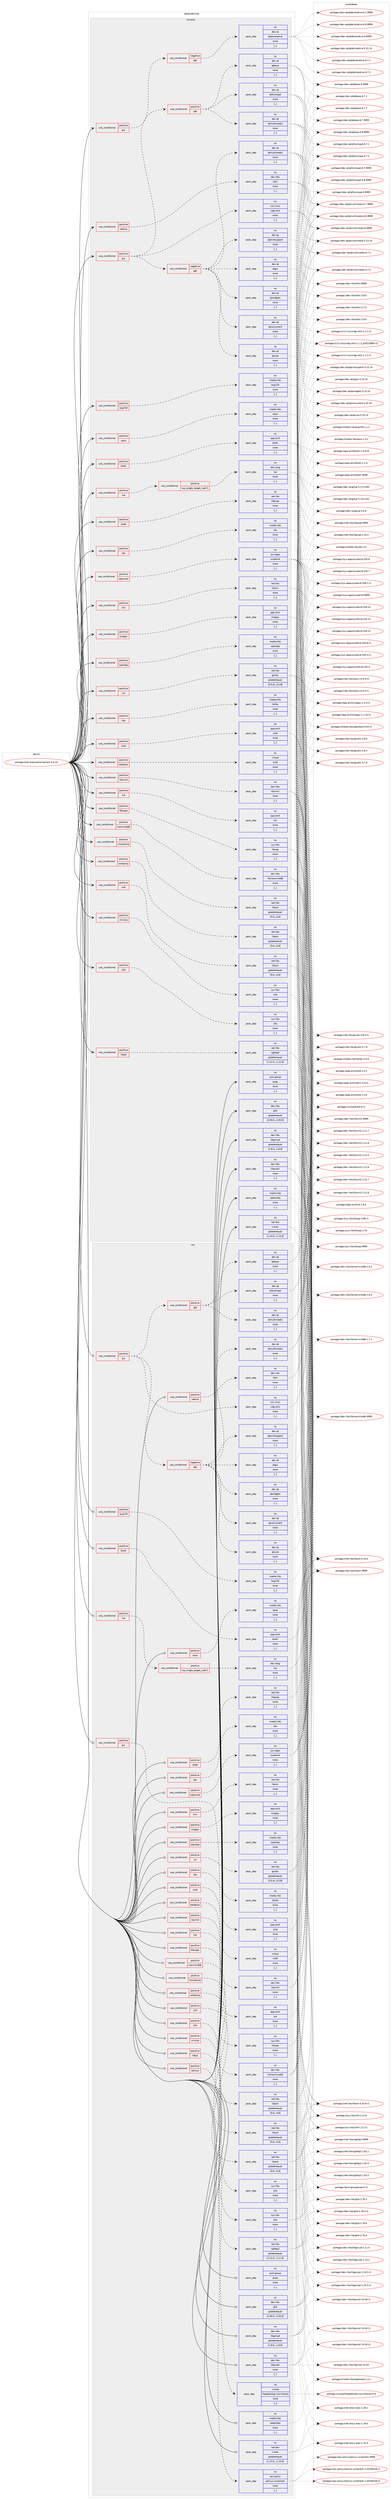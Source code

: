 digraph prolog {

# *************
# Graph options
# *************

newrank=true;
concentrate=true;
compound=true;
graph [rankdir=LR,fontname=Helvetica,fontsize=10,ranksep=1.5];#, ranksep=2.5, nodesep=0.2];
edge  [arrowhead=vee];
node  [fontname=Helvetica,fontsize=10];

# **********
# The ebuild
# **********

subgraph cluster_leftcol {
color=gray;
rank=same;
label=<<i>ebuild</i>>;
id [label="portage://net-analyzer/wireshark-4.0.15", color=red, width=4, href="../net-analyzer/wireshark-4.0.15.svg"];
}

# ****************
# The dependencies
# ****************

subgraph cluster_midcol {
color=gray;
label=<<i>dependencies</i>>;
subgraph cluster_compile {
fillcolor="#eeeeee";
style=filled;
label=<<i>compile</i>>;
subgraph cond85998 {
dependency334007 [label=<<TABLE BORDER="0" CELLBORDER="1" CELLSPACING="0" CELLPADDING="4"><TR><TD ROWSPAN="3" CELLPADDING="10">use_conditional</TD></TR><TR><TD>positive</TD></TR><TR><TD>bcg729</TD></TR></TABLE>>, shape=none, color=red];
subgraph pack245476 {
dependency334008 [label=<<TABLE BORDER="0" CELLBORDER="1" CELLSPACING="0" CELLPADDING="4" WIDTH="220"><TR><TD ROWSPAN="6" CELLPADDING="30">pack_dep</TD></TR><TR><TD WIDTH="110">no</TD></TR><TR><TD>media-libs</TD></TR><TR><TD>bcg729</TD></TR><TR><TD>none</TD></TR><TR><TD>[,,]</TD></TR></TABLE>>, shape=none, color=blue];
}
dependency334007:e -> dependency334008:w [weight=20,style="dashed",arrowhead="vee"];
}
id:e -> dependency334007:w [weight=20,style="solid",arrowhead="vee"];
subgraph cond85999 {
dependency334009 [label=<<TABLE BORDER="0" CELLBORDER="1" CELLSPACING="0" CELLPADDING="4"><TR><TD ROWSPAN="3" CELLPADDING="10">use_conditional</TD></TR><TR><TD>positive</TD></TR><TR><TD>brotli</TD></TR></TABLE>>, shape=none, color=red];
subgraph pack245477 {
dependency334010 [label=<<TABLE BORDER="0" CELLBORDER="1" CELLSPACING="0" CELLPADDING="4" WIDTH="220"><TR><TD ROWSPAN="6" CELLPADDING="30">pack_dep</TD></TR><TR><TD WIDTH="110">no</TD></TR><TR><TD>app-arch</TD></TR><TR><TD>brotli</TD></TR><TR><TD>none</TD></TR><TR><TD>[,,]</TD></TR></TABLE>>, shape=none, color=blue];
}
dependency334009:e -> dependency334010:w [weight=20,style="dashed",arrowhead="vee"];
}
id:e -> dependency334009:w [weight=20,style="solid",arrowhead="vee"];
subgraph cond86000 {
dependency334011 [label=<<TABLE BORDER="0" CELLBORDER="1" CELLSPACING="0" CELLPADDING="4"><TR><TD ROWSPAN="3" CELLPADDING="10">use_conditional</TD></TR><TR><TD>positive</TD></TR><TR><TD>ciscodump</TD></TR></TABLE>>, shape=none, color=red];
subgraph pack245478 {
dependency334012 [label=<<TABLE BORDER="0" CELLBORDER="1" CELLSPACING="0" CELLPADDING="4" WIDTH="220"><TR><TD ROWSPAN="6" CELLPADDING="30">pack_dep</TD></TR><TR><TD WIDTH="110">no</TD></TR><TR><TD>net-libs</TD></TR><TR><TD>libssh</TD></TR><TR><TD>greaterequal</TD></TR><TR><TD>[0.6,,,0.6]</TD></TR></TABLE>>, shape=none, color=blue];
}
dependency334011:e -> dependency334012:w [weight=20,style="dashed",arrowhead="vee"];
}
id:e -> dependency334011:w [weight=20,style="solid",arrowhead="vee"];
subgraph cond86001 {
dependency334013 [label=<<TABLE BORDER="0" CELLBORDER="1" CELLSPACING="0" CELLPADDING="4"><TR><TD ROWSPAN="3" CELLPADDING="10">use_conditional</TD></TR><TR><TD>positive</TD></TR><TR><TD>filecaps</TD></TR></TABLE>>, shape=none, color=red];
subgraph pack245479 {
dependency334014 [label=<<TABLE BORDER="0" CELLBORDER="1" CELLSPACING="0" CELLPADDING="4" WIDTH="220"><TR><TD ROWSPAN="6" CELLPADDING="30">pack_dep</TD></TR><TR><TD WIDTH="110">no</TD></TR><TR><TD>sys-libs</TD></TR><TR><TD>libcap</TD></TR><TR><TD>none</TD></TR><TR><TD>[,,]</TD></TR></TABLE>>, shape=none, color=blue];
}
dependency334013:e -> dependency334014:w [weight=20,style="dashed",arrowhead="vee"];
}
id:e -> dependency334013:w [weight=20,style="solid",arrowhead="vee"];
subgraph cond86002 {
dependency334015 [label=<<TABLE BORDER="0" CELLBORDER="1" CELLSPACING="0" CELLPADDING="4"><TR><TD ROWSPAN="3" CELLPADDING="10">use_conditional</TD></TR><TR><TD>positive</TD></TR><TR><TD>gui</TD></TR></TABLE>>, shape=none, color=red];
subgraph cond86003 {
dependency334016 [label=<<TABLE BORDER="0" CELLBORDER="1" CELLSPACING="0" CELLPADDING="4"><TR><TD ROWSPAN="3" CELLPADDING="10">use_conditional</TD></TR><TR><TD>negative</TD></TR><TR><TD>qt6</TD></TR></TABLE>>, shape=none, color=red];
subgraph pack245480 {
dependency334017 [label=<<TABLE BORDER="0" CELLBORDER="1" CELLSPACING="0" CELLPADDING="4" WIDTH="220"><TR><TD ROWSPAN="6" CELLPADDING="30">pack_dep</TD></TR><TR><TD WIDTH="110">no</TD></TR><TR><TD>dev-qt</TD></TR><TR><TD>qtdeclarative</TD></TR><TR><TD>none</TD></TR><TR><TD>[,,]</TD></TR></TABLE>>, shape=none, color=blue];
}
dependency334016:e -> dependency334017:w [weight=20,style="dashed",arrowhead="vee"];
}
dependency334015:e -> dependency334016:w [weight=20,style="dashed",arrowhead="vee"];
}
id:e -> dependency334015:w [weight=20,style="solid",arrowhead="vee"];
subgraph cond86004 {
dependency334018 [label=<<TABLE BORDER="0" CELLBORDER="1" CELLSPACING="0" CELLPADDING="4"><TR><TD ROWSPAN="3" CELLPADDING="10">use_conditional</TD></TR><TR><TD>positive</TD></TR><TR><TD>gui</TD></TR></TABLE>>, shape=none, color=red];
subgraph pack245481 {
dependency334019 [label=<<TABLE BORDER="0" CELLBORDER="1" CELLSPACING="0" CELLPADDING="4" WIDTH="220"><TR><TD ROWSPAN="6" CELLPADDING="30">pack_dep</TD></TR><TR><TD WIDTH="110">no</TD></TR><TR><TD>x11-misc</TD></TR><TR><TD>xdg-utils</TD></TR><TR><TD>none</TD></TR><TR><TD>[,,]</TD></TR></TABLE>>, shape=none, color=blue];
}
dependency334018:e -> dependency334019:w [weight=20,style="dashed",arrowhead="vee"];
subgraph cond86005 {
dependency334020 [label=<<TABLE BORDER="0" CELLBORDER="1" CELLSPACING="0" CELLPADDING="4"><TR><TD ROWSPAN="3" CELLPADDING="10">use_conditional</TD></TR><TR><TD>positive</TD></TR><TR><TD>qt6</TD></TR></TABLE>>, shape=none, color=red];
subgraph pack245482 {
dependency334021 [label=<<TABLE BORDER="0" CELLBORDER="1" CELLSPACING="0" CELLPADDING="4" WIDTH="220"><TR><TD ROWSPAN="6" CELLPADDING="30">pack_dep</TD></TR><TR><TD WIDTH="110">no</TD></TR><TR><TD>dev-qt</TD></TR><TR><TD>qtbase</TD></TR><TR><TD>none</TD></TR><TR><TD>[,,]</TD></TR></TABLE>>, shape=none, color=blue];
}
dependency334020:e -> dependency334021:w [weight=20,style="dashed",arrowhead="vee"];
subgraph pack245483 {
dependency334022 [label=<<TABLE BORDER="0" CELLBORDER="1" CELLSPACING="0" CELLPADDING="4" WIDTH="220"><TR><TD ROWSPAN="6" CELLPADDING="30">pack_dep</TD></TR><TR><TD WIDTH="110">no</TD></TR><TR><TD>dev-qt</TD></TR><TR><TD>qt5compat</TD></TR><TR><TD>none</TD></TR><TR><TD>[,,]</TD></TR></TABLE>>, shape=none, color=blue];
}
dependency334020:e -> dependency334022:w [weight=20,style="dashed",arrowhead="vee"];
subgraph pack245484 {
dependency334023 [label=<<TABLE BORDER="0" CELLBORDER="1" CELLSPACING="0" CELLPADDING="4" WIDTH="220"><TR><TD ROWSPAN="6" CELLPADDING="30">pack_dep</TD></TR><TR><TD WIDTH="110">no</TD></TR><TR><TD>dev-qt</TD></TR><TR><TD>qtmultimedia</TD></TR><TR><TD>none</TD></TR><TR><TD>[,,]</TD></TR></TABLE>>, shape=none, color=blue];
}
dependency334020:e -> dependency334023:w [weight=20,style="dashed",arrowhead="vee"];
}
dependency334018:e -> dependency334020:w [weight=20,style="dashed",arrowhead="vee"];
subgraph cond86006 {
dependency334024 [label=<<TABLE BORDER="0" CELLBORDER="1" CELLSPACING="0" CELLPADDING="4"><TR><TD ROWSPAN="3" CELLPADDING="10">use_conditional</TD></TR><TR><TD>negative</TD></TR><TR><TD>qt6</TD></TR></TABLE>>, shape=none, color=red];
subgraph pack245485 {
dependency334025 [label=<<TABLE BORDER="0" CELLBORDER="1" CELLSPACING="0" CELLPADDING="4" WIDTH="220"><TR><TD ROWSPAN="6" CELLPADDING="30">pack_dep</TD></TR><TR><TD WIDTH="110">no</TD></TR><TR><TD>dev-qt</TD></TR><TR><TD>qtcore</TD></TR><TR><TD>none</TD></TR><TR><TD>[,,]</TD></TR></TABLE>>, shape=none, color=blue];
}
dependency334024:e -> dependency334025:w [weight=20,style="dashed",arrowhead="vee"];
subgraph pack245486 {
dependency334026 [label=<<TABLE BORDER="0" CELLBORDER="1" CELLSPACING="0" CELLPADDING="4" WIDTH="220"><TR><TD ROWSPAN="6" CELLPADDING="30">pack_dep</TD></TR><TR><TD WIDTH="110">no</TD></TR><TR><TD>dev-qt</TD></TR><TR><TD>qtconcurrent</TD></TR><TR><TD>none</TD></TR><TR><TD>[,,]</TD></TR></TABLE>>, shape=none, color=blue];
}
dependency334024:e -> dependency334026:w [weight=20,style="dashed",arrowhead="vee"];
subgraph pack245487 {
dependency334027 [label=<<TABLE BORDER="0" CELLBORDER="1" CELLSPACING="0" CELLPADDING="4" WIDTH="220"><TR><TD ROWSPAN="6" CELLPADDING="30">pack_dep</TD></TR><TR><TD WIDTH="110">no</TD></TR><TR><TD>dev-qt</TD></TR><TR><TD>qtgui</TD></TR><TR><TD>none</TD></TR><TR><TD>[,,]</TD></TR></TABLE>>, shape=none, color=blue];
}
dependency334024:e -> dependency334027:w [weight=20,style="dashed",arrowhead="vee"];
subgraph pack245488 {
dependency334028 [label=<<TABLE BORDER="0" CELLBORDER="1" CELLSPACING="0" CELLPADDING="4" WIDTH="220"><TR><TD ROWSPAN="6" CELLPADDING="30">pack_dep</TD></TR><TR><TD WIDTH="110">no</TD></TR><TR><TD>dev-qt</TD></TR><TR><TD>qtmultimedia</TD></TR><TR><TD>none</TD></TR><TR><TD>[,,]</TD></TR></TABLE>>, shape=none, color=blue];
}
dependency334024:e -> dependency334028:w [weight=20,style="dashed",arrowhead="vee"];
subgraph pack245489 {
dependency334029 [label=<<TABLE BORDER="0" CELLBORDER="1" CELLSPACING="0" CELLPADDING="4" WIDTH="220"><TR><TD ROWSPAN="6" CELLPADDING="30">pack_dep</TD></TR><TR><TD WIDTH="110">no</TD></TR><TR><TD>dev-qt</TD></TR><TR><TD>qtprintsupport</TD></TR><TR><TD>none</TD></TR><TR><TD>[,,]</TD></TR></TABLE>>, shape=none, color=blue];
}
dependency334024:e -> dependency334029:w [weight=20,style="dashed",arrowhead="vee"];
subgraph pack245490 {
dependency334030 [label=<<TABLE BORDER="0" CELLBORDER="1" CELLSPACING="0" CELLPADDING="4" WIDTH="220"><TR><TD ROWSPAN="6" CELLPADDING="30">pack_dep</TD></TR><TR><TD WIDTH="110">no</TD></TR><TR><TD>dev-qt</TD></TR><TR><TD>qtwidgets</TD></TR><TR><TD>none</TD></TR><TR><TD>[,,]</TD></TR></TABLE>>, shape=none, color=blue];
}
dependency334024:e -> dependency334030:w [weight=20,style="dashed",arrowhead="vee"];
}
dependency334018:e -> dependency334024:w [weight=20,style="dashed",arrowhead="vee"];
}
id:e -> dependency334018:w [weight=20,style="solid",arrowhead="vee"];
subgraph cond86007 {
dependency334031 [label=<<TABLE BORDER="0" CELLBORDER="1" CELLSPACING="0" CELLPADDING="4"><TR><TD ROWSPAN="3" CELLPADDING="10">use_conditional</TD></TR><TR><TD>positive</TD></TR><TR><TD>http2</TD></TR></TABLE>>, shape=none, color=red];
subgraph pack245491 {
dependency334032 [label=<<TABLE BORDER="0" CELLBORDER="1" CELLSPACING="0" CELLPADDING="4" WIDTH="220"><TR><TD ROWSPAN="6" CELLPADDING="30">pack_dep</TD></TR><TR><TD WIDTH="110">no</TD></TR><TR><TD>net-libs</TD></TR><TR><TD>nghttp2</TD></TR><TR><TD>greaterequal</TD></TR><TR><TD>[1.11.0,,,1.11.0]</TD></TR></TABLE>>, shape=none, color=blue];
}
dependency334031:e -> dependency334032:w [weight=20,style="dashed",arrowhead="vee"];
}
id:e -> dependency334031:w [weight=20,style="solid",arrowhead="vee"];
subgraph cond86008 {
dependency334033 [label=<<TABLE BORDER="0" CELLBORDER="1" CELLSPACING="0" CELLPADDING="4"><TR><TD ROWSPAN="3" CELLPADDING="10">use_conditional</TD></TR><TR><TD>positive</TD></TR><TR><TD>ilbc</TD></TR></TABLE>>, shape=none, color=red];
subgraph pack245492 {
dependency334034 [label=<<TABLE BORDER="0" CELLBORDER="1" CELLSPACING="0" CELLPADDING="4" WIDTH="220"><TR><TD ROWSPAN="6" CELLPADDING="30">pack_dep</TD></TR><TR><TD WIDTH="110">no</TD></TR><TR><TD>media-libs</TD></TR><TR><TD>libilbc</TD></TR><TR><TD>none</TD></TR><TR><TD>[,,]</TD></TR></TABLE>>, shape=none, color=blue];
}
dependency334033:e -> dependency334034:w [weight=20,style="dashed",arrowhead="vee"];
}
id:e -> dependency334033:w [weight=20,style="solid",arrowhead="vee"];
subgraph cond86009 {
dependency334035 [label=<<TABLE BORDER="0" CELLBORDER="1" CELLSPACING="0" CELLPADDING="4"><TR><TD ROWSPAN="3" CELLPADDING="10">use_conditional</TD></TR><TR><TD>positive</TD></TR><TR><TD>kerberos</TD></TR></TABLE>>, shape=none, color=red];
subgraph pack245493 {
dependency334036 [label=<<TABLE BORDER="0" CELLBORDER="1" CELLSPACING="0" CELLPADDING="4" WIDTH="220"><TR><TD ROWSPAN="6" CELLPADDING="30">pack_dep</TD></TR><TR><TD WIDTH="110">no</TD></TR><TR><TD>virtual</TD></TR><TR><TD>krb5</TD></TR><TR><TD>none</TD></TR><TR><TD>[,,]</TD></TR></TABLE>>, shape=none, color=blue];
}
dependency334035:e -> dependency334036:w [weight=20,style="dashed",arrowhead="vee"];
}
id:e -> dependency334035:w [weight=20,style="solid",arrowhead="vee"];
subgraph cond86010 {
dependency334037 [label=<<TABLE BORDER="0" CELLBORDER="1" CELLSPACING="0" CELLPADDING="4"><TR><TD ROWSPAN="3" CELLPADDING="10">use_conditional</TD></TR><TR><TD>positive</TD></TR><TR><TD>libxml2</TD></TR></TABLE>>, shape=none, color=red];
subgraph pack245494 {
dependency334038 [label=<<TABLE BORDER="0" CELLBORDER="1" CELLSPACING="0" CELLPADDING="4" WIDTH="220"><TR><TD ROWSPAN="6" CELLPADDING="30">pack_dep</TD></TR><TR><TD WIDTH="110">no</TD></TR><TR><TD>dev-libs</TD></TR><TR><TD>libxml2</TD></TR><TR><TD>none</TD></TR><TR><TD>[,,]</TD></TR></TABLE>>, shape=none, color=blue];
}
dependency334037:e -> dependency334038:w [weight=20,style="dashed",arrowhead="vee"];
}
id:e -> dependency334037:w [weight=20,style="solid",arrowhead="vee"];
subgraph cond86011 {
dependency334039 [label=<<TABLE BORDER="0" CELLBORDER="1" CELLSPACING="0" CELLPADDING="4"><TR><TD ROWSPAN="3" CELLPADDING="10">use_conditional</TD></TR><TR><TD>positive</TD></TR><TR><TD>lua</TD></TR></TABLE>>, shape=none, color=red];
subgraph cond86012 {
dependency334040 [label=<<TABLE BORDER="0" CELLBORDER="1" CELLSPACING="0" CELLPADDING="4"><TR><TD ROWSPAN="3" CELLPADDING="10">use_conditional</TD></TR><TR><TD>positive</TD></TR><TR><TD>lua_single_target_lua5-1</TD></TR></TABLE>>, shape=none, color=red];
subgraph pack245495 {
dependency334041 [label=<<TABLE BORDER="0" CELLBORDER="1" CELLSPACING="0" CELLPADDING="4" WIDTH="220"><TR><TD ROWSPAN="6" CELLPADDING="30">pack_dep</TD></TR><TR><TD WIDTH="110">no</TD></TR><TR><TD>dev-lang</TD></TR><TR><TD>lua</TD></TR><TR><TD>none</TD></TR><TR><TD>[,,]</TD></TR></TABLE>>, shape=none, color=blue];
}
dependency334040:e -> dependency334041:w [weight=20,style="dashed",arrowhead="vee"];
}
dependency334039:e -> dependency334040:w [weight=20,style="dashed",arrowhead="vee"];
}
id:e -> dependency334039:w [weight=20,style="solid",arrowhead="vee"];
subgraph cond86013 {
dependency334042 [label=<<TABLE BORDER="0" CELLBORDER="1" CELLSPACING="0" CELLPADDING="4"><TR><TD ROWSPAN="3" CELLPADDING="10">use_conditional</TD></TR><TR><TD>positive</TD></TR><TR><TD>lz4</TD></TR></TABLE>>, shape=none, color=red];
subgraph pack245496 {
dependency334043 [label=<<TABLE BORDER="0" CELLBORDER="1" CELLSPACING="0" CELLPADDING="4" WIDTH="220"><TR><TD ROWSPAN="6" CELLPADDING="30">pack_dep</TD></TR><TR><TD WIDTH="110">no</TD></TR><TR><TD>app-arch</TD></TR><TR><TD>lz4</TD></TR><TR><TD>none</TD></TR><TR><TD>[,,]</TD></TR></TABLE>>, shape=none, color=blue];
}
dependency334042:e -> dependency334043:w [weight=20,style="dashed",arrowhead="vee"];
}
id:e -> dependency334042:w [weight=20,style="solid",arrowhead="vee"];
subgraph cond86014 {
dependency334044 [label=<<TABLE BORDER="0" CELLBORDER="1" CELLSPACING="0" CELLPADDING="4"><TR><TD ROWSPAN="3" CELLPADDING="10">use_conditional</TD></TR><TR><TD>positive</TD></TR><TR><TD>maxminddb</TD></TR></TABLE>>, shape=none, color=red];
subgraph pack245497 {
dependency334045 [label=<<TABLE BORDER="0" CELLBORDER="1" CELLSPACING="0" CELLPADDING="4" WIDTH="220"><TR><TD ROWSPAN="6" CELLPADDING="30">pack_dep</TD></TR><TR><TD WIDTH="110">no</TD></TR><TR><TD>dev-libs</TD></TR><TR><TD>libmaxminddb</TD></TR><TR><TD>none</TD></TR><TR><TD>[,,]</TD></TR></TABLE>>, shape=none, color=blue];
}
dependency334044:e -> dependency334045:w [weight=20,style="dashed",arrowhead="vee"];
}
id:e -> dependency334044:w [weight=20,style="solid",arrowhead="vee"];
subgraph cond86015 {
dependency334046 [label=<<TABLE BORDER="0" CELLBORDER="1" CELLSPACING="0" CELLPADDING="4"><TR><TD ROWSPAN="3" CELLPADDING="10">use_conditional</TD></TR><TR><TD>positive</TD></TR><TR><TD>minizip</TD></TR></TABLE>>, shape=none, color=red];
subgraph pack245498 {
dependency334047 [label=<<TABLE BORDER="0" CELLBORDER="1" CELLSPACING="0" CELLPADDING="4" WIDTH="220"><TR><TD ROWSPAN="6" CELLPADDING="30">pack_dep</TD></TR><TR><TD WIDTH="110">no</TD></TR><TR><TD>sys-libs</TD></TR><TR><TD>zlib</TD></TR><TR><TD>none</TD></TR><TR><TD>[,,]</TD></TR></TABLE>>, shape=none, color=blue];
}
dependency334046:e -> dependency334047:w [weight=20,style="dashed",arrowhead="vee"];
}
id:e -> dependency334046:w [weight=20,style="solid",arrowhead="vee"];
subgraph cond86016 {
dependency334048 [label=<<TABLE BORDER="0" CELLBORDER="1" CELLSPACING="0" CELLPADDING="4"><TR><TD ROWSPAN="3" CELLPADDING="10">use_conditional</TD></TR><TR><TD>positive</TD></TR><TR><TD>netlink</TD></TR></TABLE>>, shape=none, color=red];
subgraph pack245499 {
dependency334049 [label=<<TABLE BORDER="0" CELLBORDER="1" CELLSPACING="0" CELLPADDING="4" WIDTH="220"><TR><TD ROWSPAN="6" CELLPADDING="30">pack_dep</TD></TR><TR><TD WIDTH="110">no</TD></TR><TR><TD>dev-libs</TD></TR><TR><TD>libnl</TD></TR><TR><TD>none</TD></TR><TR><TD>[,,]</TD></TR></TABLE>>, shape=none, color=blue];
}
dependency334048:e -> dependency334049:w [weight=20,style="dashed",arrowhead="vee"];
}
id:e -> dependency334048:w [weight=20,style="solid",arrowhead="vee"];
subgraph cond86017 {
dependency334050 [label=<<TABLE BORDER="0" CELLBORDER="1" CELLSPACING="0" CELLPADDING="4"><TR><TD ROWSPAN="3" CELLPADDING="10">use_conditional</TD></TR><TR><TD>positive</TD></TR><TR><TD>opus</TD></TR></TABLE>>, shape=none, color=red];
subgraph pack245500 {
dependency334051 [label=<<TABLE BORDER="0" CELLBORDER="1" CELLSPACING="0" CELLPADDING="4" WIDTH="220"><TR><TD ROWSPAN="6" CELLPADDING="30">pack_dep</TD></TR><TR><TD WIDTH="110">no</TD></TR><TR><TD>media-libs</TD></TR><TR><TD>opus</TD></TR><TR><TD>none</TD></TR><TR><TD>[,,]</TD></TR></TABLE>>, shape=none, color=blue];
}
dependency334050:e -> dependency334051:w [weight=20,style="dashed",arrowhead="vee"];
}
id:e -> dependency334050:w [weight=20,style="solid",arrowhead="vee"];
subgraph cond86018 {
dependency334052 [label=<<TABLE BORDER="0" CELLBORDER="1" CELLSPACING="0" CELLPADDING="4"><TR><TD ROWSPAN="3" CELLPADDING="10">use_conditional</TD></TR><TR><TD>positive</TD></TR><TR><TD>pcap</TD></TR></TABLE>>, shape=none, color=red];
subgraph pack245501 {
dependency334053 [label=<<TABLE BORDER="0" CELLBORDER="1" CELLSPACING="0" CELLPADDING="4" WIDTH="220"><TR><TD ROWSPAN="6" CELLPADDING="30">pack_dep</TD></TR><TR><TD WIDTH="110">no</TD></TR><TR><TD>net-libs</TD></TR><TR><TD>libpcap</TD></TR><TR><TD>none</TD></TR><TR><TD>[,,]</TD></TR></TABLE>>, shape=none, color=blue];
}
dependency334052:e -> dependency334053:w [weight=20,style="dashed",arrowhead="vee"];
}
id:e -> dependency334052:w [weight=20,style="solid",arrowhead="vee"];
subgraph cond86019 {
dependency334054 [label=<<TABLE BORDER="0" CELLBORDER="1" CELLSPACING="0" CELLPADDING="4"><TR><TD ROWSPAN="3" CELLPADDING="10">use_conditional</TD></TR><TR><TD>positive</TD></TR><TR><TD>sbc</TD></TR></TABLE>>, shape=none, color=red];
subgraph pack245502 {
dependency334055 [label=<<TABLE BORDER="0" CELLBORDER="1" CELLSPACING="0" CELLPADDING="4" WIDTH="220"><TR><TD ROWSPAN="6" CELLPADDING="30">pack_dep</TD></TR><TR><TD WIDTH="110">no</TD></TR><TR><TD>media-libs</TD></TR><TR><TD>sbc</TD></TR><TR><TD>none</TD></TR><TR><TD>[,,]</TD></TR></TABLE>>, shape=none, color=blue];
}
dependency334054:e -> dependency334055:w [weight=20,style="dashed",arrowhead="vee"];
}
id:e -> dependency334054:w [weight=20,style="solid",arrowhead="vee"];
subgraph cond86020 {
dependency334056 [label=<<TABLE BORDER="0" CELLBORDER="1" CELLSPACING="0" CELLPADDING="4"><TR><TD ROWSPAN="3" CELLPADDING="10">use_conditional</TD></TR><TR><TD>positive</TD></TR><TR><TD>sdjournal</TD></TR></TABLE>>, shape=none, color=red];
subgraph pack245503 {
dependency334057 [label=<<TABLE BORDER="0" CELLBORDER="1" CELLSPACING="0" CELLPADDING="4" WIDTH="220"><TR><TD ROWSPAN="6" CELLPADDING="30">pack_dep</TD></TR><TR><TD WIDTH="110">no</TD></TR><TR><TD>sys-apps</TD></TR><TR><TD>systemd</TD></TR><TR><TD>none</TD></TR><TR><TD>[,,]</TD></TR></TABLE>>, shape=none, color=blue];
}
dependency334056:e -> dependency334057:w [weight=20,style="dashed",arrowhead="vee"];
}
id:e -> dependency334056:w [weight=20,style="solid",arrowhead="vee"];
subgraph cond86021 {
dependency334058 [label=<<TABLE BORDER="0" CELLBORDER="1" CELLSPACING="0" CELLPADDING="4"><TR><TD ROWSPAN="3" CELLPADDING="10">use_conditional</TD></TR><TR><TD>positive</TD></TR><TR><TD>smi</TD></TR></TABLE>>, shape=none, color=red];
subgraph pack245504 {
dependency334059 [label=<<TABLE BORDER="0" CELLBORDER="1" CELLSPACING="0" CELLPADDING="4" WIDTH="220"><TR><TD ROWSPAN="6" CELLPADDING="30">pack_dep</TD></TR><TR><TD WIDTH="110">no</TD></TR><TR><TD>net-libs</TD></TR><TR><TD>libsmi</TD></TR><TR><TD>none</TD></TR><TR><TD>[,,]</TD></TR></TABLE>>, shape=none, color=blue];
}
dependency334058:e -> dependency334059:w [weight=20,style="dashed",arrowhead="vee"];
}
id:e -> dependency334058:w [weight=20,style="solid",arrowhead="vee"];
subgraph cond86022 {
dependency334060 [label=<<TABLE BORDER="0" CELLBORDER="1" CELLSPACING="0" CELLPADDING="4"><TR><TD ROWSPAN="3" CELLPADDING="10">use_conditional</TD></TR><TR><TD>positive</TD></TR><TR><TD>snappy</TD></TR></TABLE>>, shape=none, color=red];
subgraph pack245505 {
dependency334061 [label=<<TABLE BORDER="0" CELLBORDER="1" CELLSPACING="0" CELLPADDING="4" WIDTH="220"><TR><TD ROWSPAN="6" CELLPADDING="30">pack_dep</TD></TR><TR><TD WIDTH="110">no</TD></TR><TR><TD>app-arch</TD></TR><TR><TD>snappy</TD></TR><TR><TD>none</TD></TR><TR><TD>[,,]</TD></TR></TABLE>>, shape=none, color=blue];
}
dependency334060:e -> dependency334061:w [weight=20,style="dashed",arrowhead="vee"];
}
id:e -> dependency334060:w [weight=20,style="solid",arrowhead="vee"];
subgraph cond86023 {
dependency334062 [label=<<TABLE BORDER="0" CELLBORDER="1" CELLSPACING="0" CELLPADDING="4"><TR><TD ROWSPAN="3" CELLPADDING="10">use_conditional</TD></TR><TR><TD>positive</TD></TR><TR><TD>spandsp</TD></TR></TABLE>>, shape=none, color=red];
subgraph pack245506 {
dependency334063 [label=<<TABLE BORDER="0" CELLBORDER="1" CELLSPACING="0" CELLPADDING="4" WIDTH="220"><TR><TD ROWSPAN="6" CELLPADDING="30">pack_dep</TD></TR><TR><TD WIDTH="110">no</TD></TR><TR><TD>media-libs</TD></TR><TR><TD>spandsp</TD></TR><TR><TD>none</TD></TR><TR><TD>[,,]</TD></TR></TABLE>>, shape=none, color=blue];
}
dependency334062:e -> dependency334063:w [weight=20,style="dashed",arrowhead="vee"];
}
id:e -> dependency334062:w [weight=20,style="solid",arrowhead="vee"];
subgraph cond86024 {
dependency334064 [label=<<TABLE BORDER="0" CELLBORDER="1" CELLSPACING="0" CELLPADDING="4"><TR><TD ROWSPAN="3" CELLPADDING="10">use_conditional</TD></TR><TR><TD>positive</TD></TR><TR><TD>sshdump</TD></TR></TABLE>>, shape=none, color=red];
subgraph pack245507 {
dependency334065 [label=<<TABLE BORDER="0" CELLBORDER="1" CELLSPACING="0" CELLPADDING="4" WIDTH="220"><TR><TD ROWSPAN="6" CELLPADDING="30">pack_dep</TD></TR><TR><TD WIDTH="110">no</TD></TR><TR><TD>net-libs</TD></TR><TR><TD>libssh</TD></TR><TR><TD>greaterequal</TD></TR><TR><TD>[0.6,,,0.6]</TD></TR></TABLE>>, shape=none, color=blue];
}
dependency334064:e -> dependency334065:w [weight=20,style="dashed",arrowhead="vee"];
}
id:e -> dependency334064:w [weight=20,style="solid",arrowhead="vee"];
subgraph cond86025 {
dependency334066 [label=<<TABLE BORDER="0" CELLBORDER="1" CELLSPACING="0" CELLPADDING="4"><TR><TD ROWSPAN="3" CELLPADDING="10">use_conditional</TD></TR><TR><TD>positive</TD></TR><TR><TD>ssl</TD></TR></TABLE>>, shape=none, color=red];
subgraph pack245508 {
dependency334067 [label=<<TABLE BORDER="0" CELLBORDER="1" CELLSPACING="0" CELLPADDING="4" WIDTH="220"><TR><TD ROWSPAN="6" CELLPADDING="30">pack_dep</TD></TR><TR><TD WIDTH="110">no</TD></TR><TR><TD>net-libs</TD></TR><TR><TD>gnutls</TD></TR><TR><TD>greaterequal</TD></TR><TR><TD>[3.5.8,,,3.5.8]</TD></TR></TABLE>>, shape=none, color=blue];
}
dependency334066:e -> dependency334067:w [weight=20,style="dashed",arrowhead="vee"];
}
id:e -> dependency334066:w [weight=20,style="solid",arrowhead="vee"];
subgraph cond86026 {
dependency334068 [label=<<TABLE BORDER="0" CELLBORDER="1" CELLSPACING="0" CELLPADDING="4"><TR><TD ROWSPAN="3" CELLPADDING="10">use_conditional</TD></TR><TR><TD>positive</TD></TR><TR><TD>wifi</TD></TR></TABLE>>, shape=none, color=red];
subgraph pack245509 {
dependency334069 [label=<<TABLE BORDER="0" CELLBORDER="1" CELLSPACING="0" CELLPADDING="4" WIDTH="220"><TR><TD ROWSPAN="6" CELLPADDING="30">pack_dep</TD></TR><TR><TD WIDTH="110">no</TD></TR><TR><TD>net-libs</TD></TR><TR><TD>libssh</TD></TR><TR><TD>greaterequal</TD></TR><TR><TD>[0.6,,,0.6]</TD></TR></TABLE>>, shape=none, color=blue];
}
dependency334068:e -> dependency334069:w [weight=20,style="dashed",arrowhead="vee"];
}
id:e -> dependency334068:w [weight=20,style="solid",arrowhead="vee"];
subgraph cond86027 {
dependency334070 [label=<<TABLE BORDER="0" CELLBORDER="1" CELLSPACING="0" CELLPADDING="4"><TR><TD ROWSPAN="3" CELLPADDING="10">use_conditional</TD></TR><TR><TD>positive</TD></TR><TR><TD>zlib</TD></TR></TABLE>>, shape=none, color=red];
subgraph pack245510 {
dependency334071 [label=<<TABLE BORDER="0" CELLBORDER="1" CELLSPACING="0" CELLPADDING="4" WIDTH="220"><TR><TD ROWSPAN="6" CELLPADDING="30">pack_dep</TD></TR><TR><TD WIDTH="110">no</TD></TR><TR><TD>sys-libs</TD></TR><TR><TD>zlib</TD></TR><TR><TD>none</TD></TR><TR><TD>[,,]</TD></TR></TABLE>>, shape=none, color=blue];
}
dependency334070:e -> dependency334071:w [weight=20,style="dashed",arrowhead="vee"];
}
id:e -> dependency334070:w [weight=20,style="solid",arrowhead="vee"];
subgraph cond86028 {
dependency334072 [label=<<TABLE BORDER="0" CELLBORDER="1" CELLSPACING="0" CELLPADDING="4"><TR><TD ROWSPAN="3" CELLPADDING="10">use_conditional</TD></TR><TR><TD>positive</TD></TR><TR><TD>zstd</TD></TR></TABLE>>, shape=none, color=red];
subgraph pack245511 {
dependency334073 [label=<<TABLE BORDER="0" CELLBORDER="1" CELLSPACING="0" CELLPADDING="4" WIDTH="220"><TR><TD ROWSPAN="6" CELLPADDING="30">pack_dep</TD></TR><TR><TD WIDTH="110">no</TD></TR><TR><TD>app-arch</TD></TR><TR><TD>zstd</TD></TR><TR><TD>none</TD></TR><TR><TD>[,,]</TD></TR></TABLE>>, shape=none, color=blue];
}
dependency334072:e -> dependency334073:w [weight=20,style="dashed",arrowhead="vee"];
}
id:e -> dependency334072:w [weight=20,style="solid",arrowhead="vee"];
subgraph pack245512 {
dependency334074 [label=<<TABLE BORDER="0" CELLBORDER="1" CELLSPACING="0" CELLPADDING="4" WIDTH="220"><TR><TD ROWSPAN="6" CELLPADDING="30">pack_dep</TD></TR><TR><TD WIDTH="110">no</TD></TR><TR><TD>acct-group</TD></TR><TR><TD>pcap</TD></TR><TR><TD>none</TD></TR><TR><TD>[,,]</TD></TR></TABLE>>, shape=none, color=blue];
}
id:e -> dependency334074:w [weight=20,style="solid",arrowhead="vee"];
subgraph pack245513 {
dependency334075 [label=<<TABLE BORDER="0" CELLBORDER="1" CELLSPACING="0" CELLPADDING="4" WIDTH="220"><TR><TD ROWSPAN="6" CELLPADDING="30">pack_dep</TD></TR><TR><TD WIDTH="110">no</TD></TR><TR><TD>dev-libs</TD></TR><TR><TD>glib</TD></TR><TR><TD>greaterequal</TD></TR><TR><TD>[2.50.0,,,2.50.0]</TD></TR></TABLE>>, shape=none, color=blue];
}
id:e -> dependency334075:w [weight=20,style="solid",arrowhead="vee"];
subgraph pack245514 {
dependency334076 [label=<<TABLE BORDER="0" CELLBORDER="1" CELLSPACING="0" CELLPADDING="4" WIDTH="220"><TR><TD ROWSPAN="6" CELLPADDING="30">pack_dep</TD></TR><TR><TD WIDTH="110">no</TD></TR><TR><TD>dev-libs</TD></TR><TR><TD>libgcrypt</TD></TR><TR><TD>greaterequal</TD></TR><TR><TD>[1.8.0,,,1.8.0]</TD></TR></TABLE>>, shape=none, color=blue];
}
id:e -> dependency334076:w [weight=20,style="solid",arrowhead="vee"];
subgraph pack245515 {
dependency334077 [label=<<TABLE BORDER="0" CELLBORDER="1" CELLSPACING="0" CELLPADDING="4" WIDTH="220"><TR><TD ROWSPAN="6" CELLPADDING="30">pack_dep</TD></TR><TR><TD WIDTH="110">no</TD></TR><TR><TD>dev-libs</TD></TR><TR><TD>libpcre2</TD></TR><TR><TD>none</TD></TR><TR><TD>[,,]</TD></TR></TABLE>>, shape=none, color=blue];
}
id:e -> dependency334077:w [weight=20,style="solid",arrowhead="vee"];
subgraph pack245516 {
dependency334078 [label=<<TABLE BORDER="0" CELLBORDER="1" CELLSPACING="0" CELLPADDING="4" WIDTH="220"><TR><TD ROWSPAN="6" CELLPADDING="30">pack_dep</TD></TR><TR><TD WIDTH="110">no</TD></TR><TR><TD>media-libs</TD></TR><TR><TD>speexdsp</TD></TR><TR><TD>none</TD></TR><TR><TD>[,,]</TD></TR></TABLE>>, shape=none, color=blue];
}
id:e -> dependency334078:w [weight=20,style="solid",arrowhead="vee"];
subgraph pack245517 {
dependency334079 [label=<<TABLE BORDER="0" CELLBORDER="1" CELLSPACING="0" CELLPADDING="4" WIDTH="220"><TR><TD ROWSPAN="6" CELLPADDING="30">pack_dep</TD></TR><TR><TD WIDTH="110">no</TD></TR><TR><TD>net-dns</TD></TR><TR><TD>c-ares</TD></TR><TR><TD>greaterequal</TD></TR><TR><TD>[1.13.0,,,1.13.0]</TD></TR></TABLE>>, shape=none, color=blue];
}
id:e -> dependency334079:w [weight=20,style="solid",arrowhead="vee"];
}
subgraph cluster_compileandrun {
fillcolor="#eeeeee";
style=filled;
label=<<i>compile and run</i>>;
}
subgraph cluster_run {
fillcolor="#eeeeee";
style=filled;
label=<<i>run</i>>;
subgraph cond86029 {
dependency334080 [label=<<TABLE BORDER="0" CELLBORDER="1" CELLSPACING="0" CELLPADDING="4"><TR><TD ROWSPAN="3" CELLPADDING="10">use_conditional</TD></TR><TR><TD>positive</TD></TR><TR><TD>bcg729</TD></TR></TABLE>>, shape=none, color=red];
subgraph pack245518 {
dependency334081 [label=<<TABLE BORDER="0" CELLBORDER="1" CELLSPACING="0" CELLPADDING="4" WIDTH="220"><TR><TD ROWSPAN="6" CELLPADDING="30">pack_dep</TD></TR><TR><TD WIDTH="110">no</TD></TR><TR><TD>media-libs</TD></TR><TR><TD>bcg729</TD></TR><TR><TD>none</TD></TR><TR><TD>[,,]</TD></TR></TABLE>>, shape=none, color=blue];
}
dependency334080:e -> dependency334081:w [weight=20,style="dashed",arrowhead="vee"];
}
id:e -> dependency334080:w [weight=20,style="solid",arrowhead="odot"];
subgraph cond86030 {
dependency334082 [label=<<TABLE BORDER="0" CELLBORDER="1" CELLSPACING="0" CELLPADDING="4"><TR><TD ROWSPAN="3" CELLPADDING="10">use_conditional</TD></TR><TR><TD>positive</TD></TR><TR><TD>brotli</TD></TR></TABLE>>, shape=none, color=red];
subgraph pack245519 {
dependency334083 [label=<<TABLE BORDER="0" CELLBORDER="1" CELLSPACING="0" CELLPADDING="4" WIDTH="220"><TR><TD ROWSPAN="6" CELLPADDING="30">pack_dep</TD></TR><TR><TD WIDTH="110">no</TD></TR><TR><TD>app-arch</TD></TR><TR><TD>brotli</TD></TR><TR><TD>none</TD></TR><TR><TD>[,,]</TD></TR></TABLE>>, shape=none, color=blue];
}
dependency334082:e -> dependency334083:w [weight=20,style="dashed",arrowhead="vee"];
}
id:e -> dependency334082:w [weight=20,style="solid",arrowhead="odot"];
subgraph cond86031 {
dependency334084 [label=<<TABLE BORDER="0" CELLBORDER="1" CELLSPACING="0" CELLPADDING="4"><TR><TD ROWSPAN="3" CELLPADDING="10">use_conditional</TD></TR><TR><TD>positive</TD></TR><TR><TD>ciscodump</TD></TR></TABLE>>, shape=none, color=red];
subgraph pack245520 {
dependency334085 [label=<<TABLE BORDER="0" CELLBORDER="1" CELLSPACING="0" CELLPADDING="4" WIDTH="220"><TR><TD ROWSPAN="6" CELLPADDING="30">pack_dep</TD></TR><TR><TD WIDTH="110">no</TD></TR><TR><TD>net-libs</TD></TR><TR><TD>libssh</TD></TR><TR><TD>greaterequal</TD></TR><TR><TD>[0.6,,,0.6]</TD></TR></TABLE>>, shape=none, color=blue];
}
dependency334084:e -> dependency334085:w [weight=20,style="dashed",arrowhead="vee"];
}
id:e -> dependency334084:w [weight=20,style="solid",arrowhead="odot"];
subgraph cond86032 {
dependency334086 [label=<<TABLE BORDER="0" CELLBORDER="1" CELLSPACING="0" CELLPADDING="4"><TR><TD ROWSPAN="3" CELLPADDING="10">use_conditional</TD></TR><TR><TD>positive</TD></TR><TR><TD>filecaps</TD></TR></TABLE>>, shape=none, color=red];
subgraph pack245521 {
dependency334087 [label=<<TABLE BORDER="0" CELLBORDER="1" CELLSPACING="0" CELLPADDING="4" WIDTH="220"><TR><TD ROWSPAN="6" CELLPADDING="30">pack_dep</TD></TR><TR><TD WIDTH="110">no</TD></TR><TR><TD>sys-libs</TD></TR><TR><TD>libcap</TD></TR><TR><TD>none</TD></TR><TR><TD>[,,]</TD></TR></TABLE>>, shape=none, color=blue];
}
dependency334086:e -> dependency334087:w [weight=20,style="dashed",arrowhead="vee"];
}
id:e -> dependency334086:w [weight=20,style="solid",arrowhead="odot"];
subgraph cond86033 {
dependency334088 [label=<<TABLE BORDER="0" CELLBORDER="1" CELLSPACING="0" CELLPADDING="4"><TR><TD ROWSPAN="3" CELLPADDING="10">use_conditional</TD></TR><TR><TD>positive</TD></TR><TR><TD>gui</TD></TR></TABLE>>, shape=none, color=red];
subgraph pack245522 {
dependency334089 [label=<<TABLE BORDER="0" CELLBORDER="1" CELLSPACING="0" CELLPADDING="4" WIDTH="220"><TR><TD ROWSPAN="6" CELLPADDING="30">pack_dep</TD></TR><TR><TD WIDTH="110">no</TD></TR><TR><TD>virtual</TD></TR><TR><TD>freedesktop-icon-theme</TD></TR><TR><TD>none</TD></TR><TR><TD>[,,]</TD></TR></TABLE>>, shape=none, color=blue];
}
dependency334088:e -> dependency334089:w [weight=20,style="dashed",arrowhead="vee"];
}
id:e -> dependency334088:w [weight=20,style="solid",arrowhead="odot"];
subgraph cond86034 {
dependency334090 [label=<<TABLE BORDER="0" CELLBORDER="1" CELLSPACING="0" CELLPADDING="4"><TR><TD ROWSPAN="3" CELLPADDING="10">use_conditional</TD></TR><TR><TD>positive</TD></TR><TR><TD>gui</TD></TR></TABLE>>, shape=none, color=red];
subgraph pack245523 {
dependency334091 [label=<<TABLE BORDER="0" CELLBORDER="1" CELLSPACING="0" CELLPADDING="4" WIDTH="220"><TR><TD ROWSPAN="6" CELLPADDING="30">pack_dep</TD></TR><TR><TD WIDTH="110">no</TD></TR><TR><TD>x11-misc</TD></TR><TR><TD>xdg-utils</TD></TR><TR><TD>none</TD></TR><TR><TD>[,,]</TD></TR></TABLE>>, shape=none, color=blue];
}
dependency334090:e -> dependency334091:w [weight=20,style="dashed",arrowhead="vee"];
subgraph cond86035 {
dependency334092 [label=<<TABLE BORDER="0" CELLBORDER="1" CELLSPACING="0" CELLPADDING="4"><TR><TD ROWSPAN="3" CELLPADDING="10">use_conditional</TD></TR><TR><TD>positive</TD></TR><TR><TD>qt6</TD></TR></TABLE>>, shape=none, color=red];
subgraph pack245524 {
dependency334093 [label=<<TABLE BORDER="0" CELLBORDER="1" CELLSPACING="0" CELLPADDING="4" WIDTH="220"><TR><TD ROWSPAN="6" CELLPADDING="30">pack_dep</TD></TR><TR><TD WIDTH="110">no</TD></TR><TR><TD>dev-qt</TD></TR><TR><TD>qtbase</TD></TR><TR><TD>none</TD></TR><TR><TD>[,,]</TD></TR></TABLE>>, shape=none, color=blue];
}
dependency334092:e -> dependency334093:w [weight=20,style="dashed",arrowhead="vee"];
subgraph pack245525 {
dependency334094 [label=<<TABLE BORDER="0" CELLBORDER="1" CELLSPACING="0" CELLPADDING="4" WIDTH="220"><TR><TD ROWSPAN="6" CELLPADDING="30">pack_dep</TD></TR><TR><TD WIDTH="110">no</TD></TR><TR><TD>dev-qt</TD></TR><TR><TD>qt5compat</TD></TR><TR><TD>none</TD></TR><TR><TD>[,,]</TD></TR></TABLE>>, shape=none, color=blue];
}
dependency334092:e -> dependency334094:w [weight=20,style="dashed",arrowhead="vee"];
subgraph pack245526 {
dependency334095 [label=<<TABLE BORDER="0" CELLBORDER="1" CELLSPACING="0" CELLPADDING="4" WIDTH="220"><TR><TD ROWSPAN="6" CELLPADDING="30">pack_dep</TD></TR><TR><TD WIDTH="110">no</TD></TR><TR><TD>dev-qt</TD></TR><TR><TD>qtmultimedia</TD></TR><TR><TD>none</TD></TR><TR><TD>[,,]</TD></TR></TABLE>>, shape=none, color=blue];
}
dependency334092:e -> dependency334095:w [weight=20,style="dashed",arrowhead="vee"];
}
dependency334090:e -> dependency334092:w [weight=20,style="dashed",arrowhead="vee"];
subgraph cond86036 {
dependency334096 [label=<<TABLE BORDER="0" CELLBORDER="1" CELLSPACING="0" CELLPADDING="4"><TR><TD ROWSPAN="3" CELLPADDING="10">use_conditional</TD></TR><TR><TD>negative</TD></TR><TR><TD>qt6</TD></TR></TABLE>>, shape=none, color=red];
subgraph pack245527 {
dependency334097 [label=<<TABLE BORDER="0" CELLBORDER="1" CELLSPACING="0" CELLPADDING="4" WIDTH="220"><TR><TD ROWSPAN="6" CELLPADDING="30">pack_dep</TD></TR><TR><TD WIDTH="110">no</TD></TR><TR><TD>dev-qt</TD></TR><TR><TD>qtcore</TD></TR><TR><TD>none</TD></TR><TR><TD>[,,]</TD></TR></TABLE>>, shape=none, color=blue];
}
dependency334096:e -> dependency334097:w [weight=20,style="dashed",arrowhead="vee"];
subgraph pack245528 {
dependency334098 [label=<<TABLE BORDER="0" CELLBORDER="1" CELLSPACING="0" CELLPADDING="4" WIDTH="220"><TR><TD ROWSPAN="6" CELLPADDING="30">pack_dep</TD></TR><TR><TD WIDTH="110">no</TD></TR><TR><TD>dev-qt</TD></TR><TR><TD>qtconcurrent</TD></TR><TR><TD>none</TD></TR><TR><TD>[,,]</TD></TR></TABLE>>, shape=none, color=blue];
}
dependency334096:e -> dependency334098:w [weight=20,style="dashed",arrowhead="vee"];
subgraph pack245529 {
dependency334099 [label=<<TABLE BORDER="0" CELLBORDER="1" CELLSPACING="0" CELLPADDING="4" WIDTH="220"><TR><TD ROWSPAN="6" CELLPADDING="30">pack_dep</TD></TR><TR><TD WIDTH="110">no</TD></TR><TR><TD>dev-qt</TD></TR><TR><TD>qtgui</TD></TR><TR><TD>none</TD></TR><TR><TD>[,,]</TD></TR></TABLE>>, shape=none, color=blue];
}
dependency334096:e -> dependency334099:w [weight=20,style="dashed",arrowhead="vee"];
subgraph pack245530 {
dependency334100 [label=<<TABLE BORDER="0" CELLBORDER="1" CELLSPACING="0" CELLPADDING="4" WIDTH="220"><TR><TD ROWSPAN="6" CELLPADDING="30">pack_dep</TD></TR><TR><TD WIDTH="110">no</TD></TR><TR><TD>dev-qt</TD></TR><TR><TD>qtmultimedia</TD></TR><TR><TD>none</TD></TR><TR><TD>[,,]</TD></TR></TABLE>>, shape=none, color=blue];
}
dependency334096:e -> dependency334100:w [weight=20,style="dashed",arrowhead="vee"];
subgraph pack245531 {
dependency334101 [label=<<TABLE BORDER="0" CELLBORDER="1" CELLSPACING="0" CELLPADDING="4" WIDTH="220"><TR><TD ROWSPAN="6" CELLPADDING="30">pack_dep</TD></TR><TR><TD WIDTH="110">no</TD></TR><TR><TD>dev-qt</TD></TR><TR><TD>qtprintsupport</TD></TR><TR><TD>none</TD></TR><TR><TD>[,,]</TD></TR></TABLE>>, shape=none, color=blue];
}
dependency334096:e -> dependency334101:w [weight=20,style="dashed",arrowhead="vee"];
subgraph pack245532 {
dependency334102 [label=<<TABLE BORDER="0" CELLBORDER="1" CELLSPACING="0" CELLPADDING="4" WIDTH="220"><TR><TD ROWSPAN="6" CELLPADDING="30">pack_dep</TD></TR><TR><TD WIDTH="110">no</TD></TR><TR><TD>dev-qt</TD></TR><TR><TD>qtwidgets</TD></TR><TR><TD>none</TD></TR><TR><TD>[,,]</TD></TR></TABLE>>, shape=none, color=blue];
}
dependency334096:e -> dependency334102:w [weight=20,style="dashed",arrowhead="vee"];
}
dependency334090:e -> dependency334096:w [weight=20,style="dashed",arrowhead="vee"];
}
id:e -> dependency334090:w [weight=20,style="solid",arrowhead="odot"];
subgraph cond86037 {
dependency334103 [label=<<TABLE BORDER="0" CELLBORDER="1" CELLSPACING="0" CELLPADDING="4"><TR><TD ROWSPAN="3" CELLPADDING="10">use_conditional</TD></TR><TR><TD>positive</TD></TR><TR><TD>http2</TD></TR></TABLE>>, shape=none, color=red];
subgraph pack245533 {
dependency334104 [label=<<TABLE BORDER="0" CELLBORDER="1" CELLSPACING="0" CELLPADDING="4" WIDTH="220"><TR><TD ROWSPAN="6" CELLPADDING="30">pack_dep</TD></TR><TR><TD WIDTH="110">no</TD></TR><TR><TD>net-libs</TD></TR><TR><TD>nghttp2</TD></TR><TR><TD>greaterequal</TD></TR><TR><TD>[1.11.0,,,1.11.0]</TD></TR></TABLE>>, shape=none, color=blue];
}
dependency334103:e -> dependency334104:w [weight=20,style="dashed",arrowhead="vee"];
}
id:e -> dependency334103:w [weight=20,style="solid",arrowhead="odot"];
subgraph cond86038 {
dependency334105 [label=<<TABLE BORDER="0" CELLBORDER="1" CELLSPACING="0" CELLPADDING="4"><TR><TD ROWSPAN="3" CELLPADDING="10">use_conditional</TD></TR><TR><TD>positive</TD></TR><TR><TD>ilbc</TD></TR></TABLE>>, shape=none, color=red];
subgraph pack245534 {
dependency334106 [label=<<TABLE BORDER="0" CELLBORDER="1" CELLSPACING="0" CELLPADDING="4" WIDTH="220"><TR><TD ROWSPAN="6" CELLPADDING="30">pack_dep</TD></TR><TR><TD WIDTH="110">no</TD></TR><TR><TD>media-libs</TD></TR><TR><TD>libilbc</TD></TR><TR><TD>none</TD></TR><TR><TD>[,,]</TD></TR></TABLE>>, shape=none, color=blue];
}
dependency334105:e -> dependency334106:w [weight=20,style="dashed",arrowhead="vee"];
}
id:e -> dependency334105:w [weight=20,style="solid",arrowhead="odot"];
subgraph cond86039 {
dependency334107 [label=<<TABLE BORDER="0" CELLBORDER="1" CELLSPACING="0" CELLPADDING="4"><TR><TD ROWSPAN="3" CELLPADDING="10">use_conditional</TD></TR><TR><TD>positive</TD></TR><TR><TD>kerberos</TD></TR></TABLE>>, shape=none, color=red];
subgraph pack245535 {
dependency334108 [label=<<TABLE BORDER="0" CELLBORDER="1" CELLSPACING="0" CELLPADDING="4" WIDTH="220"><TR><TD ROWSPAN="6" CELLPADDING="30">pack_dep</TD></TR><TR><TD WIDTH="110">no</TD></TR><TR><TD>virtual</TD></TR><TR><TD>krb5</TD></TR><TR><TD>none</TD></TR><TR><TD>[,,]</TD></TR></TABLE>>, shape=none, color=blue];
}
dependency334107:e -> dependency334108:w [weight=20,style="dashed",arrowhead="vee"];
}
id:e -> dependency334107:w [weight=20,style="solid",arrowhead="odot"];
subgraph cond86040 {
dependency334109 [label=<<TABLE BORDER="0" CELLBORDER="1" CELLSPACING="0" CELLPADDING="4"><TR><TD ROWSPAN="3" CELLPADDING="10">use_conditional</TD></TR><TR><TD>positive</TD></TR><TR><TD>libxml2</TD></TR></TABLE>>, shape=none, color=red];
subgraph pack245536 {
dependency334110 [label=<<TABLE BORDER="0" CELLBORDER="1" CELLSPACING="0" CELLPADDING="4" WIDTH="220"><TR><TD ROWSPAN="6" CELLPADDING="30">pack_dep</TD></TR><TR><TD WIDTH="110">no</TD></TR><TR><TD>dev-libs</TD></TR><TR><TD>libxml2</TD></TR><TR><TD>none</TD></TR><TR><TD>[,,]</TD></TR></TABLE>>, shape=none, color=blue];
}
dependency334109:e -> dependency334110:w [weight=20,style="dashed",arrowhead="vee"];
}
id:e -> dependency334109:w [weight=20,style="solid",arrowhead="odot"];
subgraph cond86041 {
dependency334111 [label=<<TABLE BORDER="0" CELLBORDER="1" CELLSPACING="0" CELLPADDING="4"><TR><TD ROWSPAN="3" CELLPADDING="10">use_conditional</TD></TR><TR><TD>positive</TD></TR><TR><TD>lua</TD></TR></TABLE>>, shape=none, color=red];
subgraph cond86042 {
dependency334112 [label=<<TABLE BORDER="0" CELLBORDER="1" CELLSPACING="0" CELLPADDING="4"><TR><TD ROWSPAN="3" CELLPADDING="10">use_conditional</TD></TR><TR><TD>positive</TD></TR><TR><TD>lua_single_target_lua5-1</TD></TR></TABLE>>, shape=none, color=red];
subgraph pack245537 {
dependency334113 [label=<<TABLE BORDER="0" CELLBORDER="1" CELLSPACING="0" CELLPADDING="4" WIDTH="220"><TR><TD ROWSPAN="6" CELLPADDING="30">pack_dep</TD></TR><TR><TD WIDTH="110">no</TD></TR><TR><TD>dev-lang</TD></TR><TR><TD>lua</TD></TR><TR><TD>none</TD></TR><TR><TD>[,,]</TD></TR></TABLE>>, shape=none, color=blue];
}
dependency334112:e -> dependency334113:w [weight=20,style="dashed",arrowhead="vee"];
}
dependency334111:e -> dependency334112:w [weight=20,style="dashed",arrowhead="vee"];
}
id:e -> dependency334111:w [weight=20,style="solid",arrowhead="odot"];
subgraph cond86043 {
dependency334114 [label=<<TABLE BORDER="0" CELLBORDER="1" CELLSPACING="0" CELLPADDING="4"><TR><TD ROWSPAN="3" CELLPADDING="10">use_conditional</TD></TR><TR><TD>positive</TD></TR><TR><TD>lz4</TD></TR></TABLE>>, shape=none, color=red];
subgraph pack245538 {
dependency334115 [label=<<TABLE BORDER="0" CELLBORDER="1" CELLSPACING="0" CELLPADDING="4" WIDTH="220"><TR><TD ROWSPAN="6" CELLPADDING="30">pack_dep</TD></TR><TR><TD WIDTH="110">no</TD></TR><TR><TD>app-arch</TD></TR><TR><TD>lz4</TD></TR><TR><TD>none</TD></TR><TR><TD>[,,]</TD></TR></TABLE>>, shape=none, color=blue];
}
dependency334114:e -> dependency334115:w [weight=20,style="dashed",arrowhead="vee"];
}
id:e -> dependency334114:w [weight=20,style="solid",arrowhead="odot"];
subgraph cond86044 {
dependency334116 [label=<<TABLE BORDER="0" CELLBORDER="1" CELLSPACING="0" CELLPADDING="4"><TR><TD ROWSPAN="3" CELLPADDING="10">use_conditional</TD></TR><TR><TD>positive</TD></TR><TR><TD>maxminddb</TD></TR></TABLE>>, shape=none, color=red];
subgraph pack245539 {
dependency334117 [label=<<TABLE BORDER="0" CELLBORDER="1" CELLSPACING="0" CELLPADDING="4" WIDTH="220"><TR><TD ROWSPAN="6" CELLPADDING="30">pack_dep</TD></TR><TR><TD WIDTH="110">no</TD></TR><TR><TD>dev-libs</TD></TR><TR><TD>libmaxminddb</TD></TR><TR><TD>none</TD></TR><TR><TD>[,,]</TD></TR></TABLE>>, shape=none, color=blue];
}
dependency334116:e -> dependency334117:w [weight=20,style="dashed",arrowhead="vee"];
}
id:e -> dependency334116:w [weight=20,style="solid",arrowhead="odot"];
subgraph cond86045 {
dependency334118 [label=<<TABLE BORDER="0" CELLBORDER="1" CELLSPACING="0" CELLPADDING="4"><TR><TD ROWSPAN="3" CELLPADDING="10">use_conditional</TD></TR><TR><TD>positive</TD></TR><TR><TD>minizip</TD></TR></TABLE>>, shape=none, color=red];
subgraph pack245540 {
dependency334119 [label=<<TABLE BORDER="0" CELLBORDER="1" CELLSPACING="0" CELLPADDING="4" WIDTH="220"><TR><TD ROWSPAN="6" CELLPADDING="30">pack_dep</TD></TR><TR><TD WIDTH="110">no</TD></TR><TR><TD>sys-libs</TD></TR><TR><TD>zlib</TD></TR><TR><TD>none</TD></TR><TR><TD>[,,]</TD></TR></TABLE>>, shape=none, color=blue];
}
dependency334118:e -> dependency334119:w [weight=20,style="dashed",arrowhead="vee"];
}
id:e -> dependency334118:w [weight=20,style="solid",arrowhead="odot"];
subgraph cond86046 {
dependency334120 [label=<<TABLE BORDER="0" CELLBORDER="1" CELLSPACING="0" CELLPADDING="4"><TR><TD ROWSPAN="3" CELLPADDING="10">use_conditional</TD></TR><TR><TD>positive</TD></TR><TR><TD>netlink</TD></TR></TABLE>>, shape=none, color=red];
subgraph pack245541 {
dependency334121 [label=<<TABLE BORDER="0" CELLBORDER="1" CELLSPACING="0" CELLPADDING="4" WIDTH="220"><TR><TD ROWSPAN="6" CELLPADDING="30">pack_dep</TD></TR><TR><TD WIDTH="110">no</TD></TR><TR><TD>dev-libs</TD></TR><TR><TD>libnl</TD></TR><TR><TD>none</TD></TR><TR><TD>[,,]</TD></TR></TABLE>>, shape=none, color=blue];
}
dependency334120:e -> dependency334121:w [weight=20,style="dashed",arrowhead="vee"];
}
id:e -> dependency334120:w [weight=20,style="solid",arrowhead="odot"];
subgraph cond86047 {
dependency334122 [label=<<TABLE BORDER="0" CELLBORDER="1" CELLSPACING="0" CELLPADDING="4"><TR><TD ROWSPAN="3" CELLPADDING="10">use_conditional</TD></TR><TR><TD>positive</TD></TR><TR><TD>opus</TD></TR></TABLE>>, shape=none, color=red];
subgraph pack245542 {
dependency334123 [label=<<TABLE BORDER="0" CELLBORDER="1" CELLSPACING="0" CELLPADDING="4" WIDTH="220"><TR><TD ROWSPAN="6" CELLPADDING="30">pack_dep</TD></TR><TR><TD WIDTH="110">no</TD></TR><TR><TD>media-libs</TD></TR><TR><TD>opus</TD></TR><TR><TD>none</TD></TR><TR><TD>[,,]</TD></TR></TABLE>>, shape=none, color=blue];
}
dependency334122:e -> dependency334123:w [weight=20,style="dashed",arrowhead="vee"];
}
id:e -> dependency334122:w [weight=20,style="solid",arrowhead="odot"];
subgraph cond86048 {
dependency334124 [label=<<TABLE BORDER="0" CELLBORDER="1" CELLSPACING="0" CELLPADDING="4"><TR><TD ROWSPAN="3" CELLPADDING="10">use_conditional</TD></TR><TR><TD>positive</TD></TR><TR><TD>pcap</TD></TR></TABLE>>, shape=none, color=red];
subgraph pack245543 {
dependency334125 [label=<<TABLE BORDER="0" CELLBORDER="1" CELLSPACING="0" CELLPADDING="4" WIDTH="220"><TR><TD ROWSPAN="6" CELLPADDING="30">pack_dep</TD></TR><TR><TD WIDTH="110">no</TD></TR><TR><TD>net-libs</TD></TR><TR><TD>libpcap</TD></TR><TR><TD>none</TD></TR><TR><TD>[,,]</TD></TR></TABLE>>, shape=none, color=blue];
}
dependency334124:e -> dependency334125:w [weight=20,style="dashed",arrowhead="vee"];
}
id:e -> dependency334124:w [weight=20,style="solid",arrowhead="odot"];
subgraph cond86049 {
dependency334126 [label=<<TABLE BORDER="0" CELLBORDER="1" CELLSPACING="0" CELLPADDING="4"><TR><TD ROWSPAN="3" CELLPADDING="10">use_conditional</TD></TR><TR><TD>positive</TD></TR><TR><TD>sbc</TD></TR></TABLE>>, shape=none, color=red];
subgraph pack245544 {
dependency334127 [label=<<TABLE BORDER="0" CELLBORDER="1" CELLSPACING="0" CELLPADDING="4" WIDTH="220"><TR><TD ROWSPAN="6" CELLPADDING="30">pack_dep</TD></TR><TR><TD WIDTH="110">no</TD></TR><TR><TD>media-libs</TD></TR><TR><TD>sbc</TD></TR><TR><TD>none</TD></TR><TR><TD>[,,]</TD></TR></TABLE>>, shape=none, color=blue];
}
dependency334126:e -> dependency334127:w [weight=20,style="dashed",arrowhead="vee"];
}
id:e -> dependency334126:w [weight=20,style="solid",arrowhead="odot"];
subgraph cond86050 {
dependency334128 [label=<<TABLE BORDER="0" CELLBORDER="1" CELLSPACING="0" CELLPADDING="4"><TR><TD ROWSPAN="3" CELLPADDING="10">use_conditional</TD></TR><TR><TD>positive</TD></TR><TR><TD>sdjournal</TD></TR></TABLE>>, shape=none, color=red];
subgraph pack245545 {
dependency334129 [label=<<TABLE BORDER="0" CELLBORDER="1" CELLSPACING="0" CELLPADDING="4" WIDTH="220"><TR><TD ROWSPAN="6" CELLPADDING="30">pack_dep</TD></TR><TR><TD WIDTH="110">no</TD></TR><TR><TD>sys-apps</TD></TR><TR><TD>systemd</TD></TR><TR><TD>none</TD></TR><TR><TD>[,,]</TD></TR></TABLE>>, shape=none, color=blue];
}
dependency334128:e -> dependency334129:w [weight=20,style="dashed",arrowhead="vee"];
}
id:e -> dependency334128:w [weight=20,style="solid",arrowhead="odot"];
subgraph cond86051 {
dependency334130 [label=<<TABLE BORDER="0" CELLBORDER="1" CELLSPACING="0" CELLPADDING="4"><TR><TD ROWSPAN="3" CELLPADDING="10">use_conditional</TD></TR><TR><TD>positive</TD></TR><TR><TD>selinux</TD></TR></TABLE>>, shape=none, color=red];
subgraph pack245546 {
dependency334131 [label=<<TABLE BORDER="0" CELLBORDER="1" CELLSPACING="0" CELLPADDING="4" WIDTH="220"><TR><TD ROWSPAN="6" CELLPADDING="30">pack_dep</TD></TR><TR><TD WIDTH="110">no</TD></TR><TR><TD>sec-policy</TD></TR><TR><TD>selinux-wireshark</TD></TR><TR><TD>none</TD></TR><TR><TD>[,,]</TD></TR></TABLE>>, shape=none, color=blue];
}
dependency334130:e -> dependency334131:w [weight=20,style="dashed",arrowhead="vee"];
}
id:e -> dependency334130:w [weight=20,style="solid",arrowhead="odot"];
subgraph cond86052 {
dependency334132 [label=<<TABLE BORDER="0" CELLBORDER="1" CELLSPACING="0" CELLPADDING="4"><TR><TD ROWSPAN="3" CELLPADDING="10">use_conditional</TD></TR><TR><TD>positive</TD></TR><TR><TD>smi</TD></TR></TABLE>>, shape=none, color=red];
subgraph pack245547 {
dependency334133 [label=<<TABLE BORDER="0" CELLBORDER="1" CELLSPACING="0" CELLPADDING="4" WIDTH="220"><TR><TD ROWSPAN="6" CELLPADDING="30">pack_dep</TD></TR><TR><TD WIDTH="110">no</TD></TR><TR><TD>net-libs</TD></TR><TR><TD>libsmi</TD></TR><TR><TD>none</TD></TR><TR><TD>[,,]</TD></TR></TABLE>>, shape=none, color=blue];
}
dependency334132:e -> dependency334133:w [weight=20,style="dashed",arrowhead="vee"];
}
id:e -> dependency334132:w [weight=20,style="solid",arrowhead="odot"];
subgraph cond86053 {
dependency334134 [label=<<TABLE BORDER="0" CELLBORDER="1" CELLSPACING="0" CELLPADDING="4"><TR><TD ROWSPAN="3" CELLPADDING="10">use_conditional</TD></TR><TR><TD>positive</TD></TR><TR><TD>snappy</TD></TR></TABLE>>, shape=none, color=red];
subgraph pack245548 {
dependency334135 [label=<<TABLE BORDER="0" CELLBORDER="1" CELLSPACING="0" CELLPADDING="4" WIDTH="220"><TR><TD ROWSPAN="6" CELLPADDING="30">pack_dep</TD></TR><TR><TD WIDTH="110">no</TD></TR><TR><TD>app-arch</TD></TR><TR><TD>snappy</TD></TR><TR><TD>none</TD></TR><TR><TD>[,,]</TD></TR></TABLE>>, shape=none, color=blue];
}
dependency334134:e -> dependency334135:w [weight=20,style="dashed",arrowhead="vee"];
}
id:e -> dependency334134:w [weight=20,style="solid",arrowhead="odot"];
subgraph cond86054 {
dependency334136 [label=<<TABLE BORDER="0" CELLBORDER="1" CELLSPACING="0" CELLPADDING="4"><TR><TD ROWSPAN="3" CELLPADDING="10">use_conditional</TD></TR><TR><TD>positive</TD></TR><TR><TD>spandsp</TD></TR></TABLE>>, shape=none, color=red];
subgraph pack245549 {
dependency334137 [label=<<TABLE BORDER="0" CELLBORDER="1" CELLSPACING="0" CELLPADDING="4" WIDTH="220"><TR><TD ROWSPAN="6" CELLPADDING="30">pack_dep</TD></TR><TR><TD WIDTH="110">no</TD></TR><TR><TD>media-libs</TD></TR><TR><TD>spandsp</TD></TR><TR><TD>none</TD></TR><TR><TD>[,,]</TD></TR></TABLE>>, shape=none, color=blue];
}
dependency334136:e -> dependency334137:w [weight=20,style="dashed",arrowhead="vee"];
}
id:e -> dependency334136:w [weight=20,style="solid",arrowhead="odot"];
subgraph cond86055 {
dependency334138 [label=<<TABLE BORDER="0" CELLBORDER="1" CELLSPACING="0" CELLPADDING="4"><TR><TD ROWSPAN="3" CELLPADDING="10">use_conditional</TD></TR><TR><TD>positive</TD></TR><TR><TD>sshdump</TD></TR></TABLE>>, shape=none, color=red];
subgraph pack245550 {
dependency334139 [label=<<TABLE BORDER="0" CELLBORDER="1" CELLSPACING="0" CELLPADDING="4" WIDTH="220"><TR><TD ROWSPAN="6" CELLPADDING="30">pack_dep</TD></TR><TR><TD WIDTH="110">no</TD></TR><TR><TD>net-libs</TD></TR><TR><TD>libssh</TD></TR><TR><TD>greaterequal</TD></TR><TR><TD>[0.6,,,0.6]</TD></TR></TABLE>>, shape=none, color=blue];
}
dependency334138:e -> dependency334139:w [weight=20,style="dashed",arrowhead="vee"];
}
id:e -> dependency334138:w [weight=20,style="solid",arrowhead="odot"];
subgraph cond86056 {
dependency334140 [label=<<TABLE BORDER="0" CELLBORDER="1" CELLSPACING="0" CELLPADDING="4"><TR><TD ROWSPAN="3" CELLPADDING="10">use_conditional</TD></TR><TR><TD>positive</TD></TR><TR><TD>ssl</TD></TR></TABLE>>, shape=none, color=red];
subgraph pack245551 {
dependency334141 [label=<<TABLE BORDER="0" CELLBORDER="1" CELLSPACING="0" CELLPADDING="4" WIDTH="220"><TR><TD ROWSPAN="6" CELLPADDING="30">pack_dep</TD></TR><TR><TD WIDTH="110">no</TD></TR><TR><TD>net-libs</TD></TR><TR><TD>gnutls</TD></TR><TR><TD>greaterequal</TD></TR><TR><TD>[3.5.8,,,3.5.8]</TD></TR></TABLE>>, shape=none, color=blue];
}
dependency334140:e -> dependency334141:w [weight=20,style="dashed",arrowhead="vee"];
}
id:e -> dependency334140:w [weight=20,style="solid",arrowhead="odot"];
subgraph cond86057 {
dependency334142 [label=<<TABLE BORDER="0" CELLBORDER="1" CELLSPACING="0" CELLPADDING="4"><TR><TD ROWSPAN="3" CELLPADDING="10">use_conditional</TD></TR><TR><TD>positive</TD></TR><TR><TD>wifi</TD></TR></TABLE>>, shape=none, color=red];
subgraph pack245552 {
dependency334143 [label=<<TABLE BORDER="0" CELLBORDER="1" CELLSPACING="0" CELLPADDING="4" WIDTH="220"><TR><TD ROWSPAN="6" CELLPADDING="30">pack_dep</TD></TR><TR><TD WIDTH="110">no</TD></TR><TR><TD>net-libs</TD></TR><TR><TD>libssh</TD></TR><TR><TD>greaterequal</TD></TR><TR><TD>[0.6,,,0.6]</TD></TR></TABLE>>, shape=none, color=blue];
}
dependency334142:e -> dependency334143:w [weight=20,style="dashed",arrowhead="vee"];
}
id:e -> dependency334142:w [weight=20,style="solid",arrowhead="odot"];
subgraph cond86058 {
dependency334144 [label=<<TABLE BORDER="0" CELLBORDER="1" CELLSPACING="0" CELLPADDING="4"><TR><TD ROWSPAN="3" CELLPADDING="10">use_conditional</TD></TR><TR><TD>positive</TD></TR><TR><TD>zlib</TD></TR></TABLE>>, shape=none, color=red];
subgraph pack245553 {
dependency334145 [label=<<TABLE BORDER="0" CELLBORDER="1" CELLSPACING="0" CELLPADDING="4" WIDTH="220"><TR><TD ROWSPAN="6" CELLPADDING="30">pack_dep</TD></TR><TR><TD WIDTH="110">no</TD></TR><TR><TD>sys-libs</TD></TR><TR><TD>zlib</TD></TR><TR><TD>none</TD></TR><TR><TD>[,,]</TD></TR></TABLE>>, shape=none, color=blue];
}
dependency334144:e -> dependency334145:w [weight=20,style="dashed",arrowhead="vee"];
}
id:e -> dependency334144:w [weight=20,style="solid",arrowhead="odot"];
subgraph cond86059 {
dependency334146 [label=<<TABLE BORDER="0" CELLBORDER="1" CELLSPACING="0" CELLPADDING="4"><TR><TD ROWSPAN="3" CELLPADDING="10">use_conditional</TD></TR><TR><TD>positive</TD></TR><TR><TD>zstd</TD></TR></TABLE>>, shape=none, color=red];
subgraph pack245554 {
dependency334147 [label=<<TABLE BORDER="0" CELLBORDER="1" CELLSPACING="0" CELLPADDING="4" WIDTH="220"><TR><TD ROWSPAN="6" CELLPADDING="30">pack_dep</TD></TR><TR><TD WIDTH="110">no</TD></TR><TR><TD>app-arch</TD></TR><TR><TD>zstd</TD></TR><TR><TD>none</TD></TR><TR><TD>[,,]</TD></TR></TABLE>>, shape=none, color=blue];
}
dependency334146:e -> dependency334147:w [weight=20,style="dashed",arrowhead="vee"];
}
id:e -> dependency334146:w [weight=20,style="solid",arrowhead="odot"];
subgraph pack245555 {
dependency334148 [label=<<TABLE BORDER="0" CELLBORDER="1" CELLSPACING="0" CELLPADDING="4" WIDTH="220"><TR><TD ROWSPAN="6" CELLPADDING="30">pack_dep</TD></TR><TR><TD WIDTH="110">no</TD></TR><TR><TD>acct-group</TD></TR><TR><TD>pcap</TD></TR><TR><TD>none</TD></TR><TR><TD>[,,]</TD></TR></TABLE>>, shape=none, color=blue];
}
id:e -> dependency334148:w [weight=20,style="solid",arrowhead="odot"];
subgraph pack245556 {
dependency334149 [label=<<TABLE BORDER="0" CELLBORDER="1" CELLSPACING="0" CELLPADDING="4" WIDTH="220"><TR><TD ROWSPAN="6" CELLPADDING="30">pack_dep</TD></TR><TR><TD WIDTH="110">no</TD></TR><TR><TD>dev-libs</TD></TR><TR><TD>glib</TD></TR><TR><TD>greaterequal</TD></TR><TR><TD>[2.50.0,,,2.50.0]</TD></TR></TABLE>>, shape=none, color=blue];
}
id:e -> dependency334149:w [weight=20,style="solid",arrowhead="odot"];
subgraph pack245557 {
dependency334150 [label=<<TABLE BORDER="0" CELLBORDER="1" CELLSPACING="0" CELLPADDING="4" WIDTH="220"><TR><TD ROWSPAN="6" CELLPADDING="30">pack_dep</TD></TR><TR><TD WIDTH="110">no</TD></TR><TR><TD>dev-libs</TD></TR><TR><TD>libgcrypt</TD></TR><TR><TD>greaterequal</TD></TR><TR><TD>[1.8.0,,,1.8.0]</TD></TR></TABLE>>, shape=none, color=blue];
}
id:e -> dependency334150:w [weight=20,style="solid",arrowhead="odot"];
subgraph pack245558 {
dependency334151 [label=<<TABLE BORDER="0" CELLBORDER="1" CELLSPACING="0" CELLPADDING="4" WIDTH="220"><TR><TD ROWSPAN="6" CELLPADDING="30">pack_dep</TD></TR><TR><TD WIDTH="110">no</TD></TR><TR><TD>dev-libs</TD></TR><TR><TD>libpcre2</TD></TR><TR><TD>none</TD></TR><TR><TD>[,,]</TD></TR></TABLE>>, shape=none, color=blue];
}
id:e -> dependency334151:w [weight=20,style="solid",arrowhead="odot"];
subgraph pack245559 {
dependency334152 [label=<<TABLE BORDER="0" CELLBORDER="1" CELLSPACING="0" CELLPADDING="4" WIDTH="220"><TR><TD ROWSPAN="6" CELLPADDING="30">pack_dep</TD></TR><TR><TD WIDTH="110">no</TD></TR><TR><TD>media-libs</TD></TR><TR><TD>speexdsp</TD></TR><TR><TD>none</TD></TR><TR><TD>[,,]</TD></TR></TABLE>>, shape=none, color=blue];
}
id:e -> dependency334152:w [weight=20,style="solid",arrowhead="odot"];
subgraph pack245560 {
dependency334153 [label=<<TABLE BORDER="0" CELLBORDER="1" CELLSPACING="0" CELLPADDING="4" WIDTH="220"><TR><TD ROWSPAN="6" CELLPADDING="30">pack_dep</TD></TR><TR><TD WIDTH="110">no</TD></TR><TR><TD>net-dns</TD></TR><TR><TD>c-ares</TD></TR><TR><TD>greaterequal</TD></TR><TR><TD>[1.13.0,,,1.13.0]</TD></TR></TABLE>>, shape=none, color=blue];
}
id:e -> dependency334153:w [weight=20,style="solid",arrowhead="odot"];
}
}

# **************
# The candidates
# **************

subgraph cluster_choices {
rank=same;
color=gray;
label=<<i>candidates</i>>;

subgraph choice245476 {
color=black;
nodesep=1;
choice109101100105974510810598115479899103555057454946494649 [label="portage://media-libs/bcg729-1.1.1", color=red, width=4,href="../media-libs/bcg729-1.1.1.svg"];
dependency334008:e -> choice109101100105974510810598115479899103555057454946494649:w [style=dotted,weight="100"];
}
subgraph choice245477 {
color=black;
nodesep=1;
choice9711211245971149910447981141111161081054549464846574511454 [label="portage://app-arch/brotli-1.0.9-r6", color=red, width=4,href="../app-arch/brotli-1.0.9-r6.svg"];
choice971121124597114991044798114111116108105454946494648 [label="portage://app-arch/brotli-1.1.0", color=red, width=4,href="../app-arch/brotli-1.1.0.svg"];
choice9711211245971149910447981141111161081054557575757 [label="portage://app-arch/brotli-9999", color=red, width=4,href="../app-arch/brotli-9999.svg"];
dependency334010:e -> choice9711211245971149910447981141111161081054549464846574511454:w [style=dotted,weight="100"];
dependency334010:e -> choice971121124597114991044798114111116108105454946494648:w [style=dotted,weight="100"];
dependency334010:e -> choice9711211245971149910447981141111161081054557575757:w [style=dotted,weight="100"];
}
subgraph choice245478 {
color=black;
nodesep=1;
choice1101011164510810598115471081059811511510445484649484654 [label="portage://net-libs/libssh-0.10.6", color=red, width=4,href="../net-libs/libssh-0.10.6.svg"];
choice11010111645108105981154710810598115115104454846494846544511449 [label="portage://net-libs/libssh-0.10.6-r1", color=red, width=4,href="../net-libs/libssh-0.10.6-r1.svg"];
choice110101116451081059811547108105981151151044557575757 [label="portage://net-libs/libssh-9999", color=red, width=4,href="../net-libs/libssh-9999.svg"];
dependency334012:e -> choice1101011164510810598115471081059811511510445484649484654:w [style=dotted,weight="100"];
dependency334012:e -> choice11010111645108105981154710810598115115104454846494846544511449:w [style=dotted,weight="100"];
dependency334012:e -> choice110101116451081059811547108105981151151044557575757:w [style=dotted,weight="100"];
}
subgraph choice245479 {
color=black;
nodesep=1;
choice11512111545108105981154710810598999711245504654574511449 [label="portage://sys-libs/libcap-2.69-r1", color=red, width=4,href="../sys-libs/libcap-2.69-r1.svg"];
choice1151211154510810598115471081059899971124550465548 [label="portage://sys-libs/libcap-2.70", color=red, width=4,href="../sys-libs/libcap-2.70.svg"];
choice1151211154510810598115471081059899971124557575757 [label="portage://sys-libs/libcap-9999", color=red, width=4,href="../sys-libs/libcap-9999.svg"];
dependency334014:e -> choice11512111545108105981154710810598999711245504654574511449:w [style=dotted,weight="100"];
dependency334014:e -> choice1151211154510810598115471081059899971124550465548:w [style=dotted,weight="100"];
dependency334014:e -> choice1151211154510810598115471081059899971124557575757:w [style=dotted,weight="100"];
}
subgraph choice245480 {
color=black;
nodesep=1;
choice10010111845113116471131161001019910897114971161051181014553464953464952 [label="portage://dev-qt/qtdeclarative-5.15.14", color=red, width=4,href="../dev-qt/qtdeclarative-5.15.14.svg"];
choice1001011184511311647113116100101991089711497116105118101455446554649 [label="portage://dev-qt/qtdeclarative-6.7.1", color=red, width=4,href="../dev-qt/qtdeclarative-6.7.1.svg"];
choice1001011184511311647113116100101991089711497116105118101455446554650 [label="portage://dev-qt/qtdeclarative-6.7.2", color=red, width=4,href="../dev-qt/qtdeclarative-6.7.2.svg"];
choice1001011184511311647113116100101991089711497116105118101455446554657575757 [label="portage://dev-qt/qtdeclarative-6.7.9999", color=red, width=4,href="../dev-qt/qtdeclarative-6.7.9999.svg"];
choice1001011184511311647113116100101991089711497116105118101455446564657575757 [label="portage://dev-qt/qtdeclarative-6.8.9999", color=red, width=4,href="../dev-qt/qtdeclarative-6.8.9999.svg"];
choice100101118451131164711311610010199108971149711610511810145544657575757 [label="portage://dev-qt/qtdeclarative-6.9999", color=red, width=4,href="../dev-qt/qtdeclarative-6.9999.svg"];
dependency334017:e -> choice10010111845113116471131161001019910897114971161051181014553464953464952:w [style=dotted,weight="100"];
dependency334017:e -> choice1001011184511311647113116100101991089711497116105118101455446554649:w [style=dotted,weight="100"];
dependency334017:e -> choice1001011184511311647113116100101991089711497116105118101455446554650:w [style=dotted,weight="100"];
dependency334017:e -> choice1001011184511311647113116100101991089711497116105118101455446554657575757:w [style=dotted,weight="100"];
dependency334017:e -> choice1001011184511311647113116100101991089711497116105118101455446564657575757:w [style=dotted,weight="100"];
dependency334017:e -> choice100101118451131164711311610010199108971149711610511810145544657575757:w [style=dotted,weight="100"];
}
subgraph choice245481 {
color=black;
nodesep=1;
choice1204949451091051159947120100103451171161051081154549464946519511250485049485648534511450 [label="portage://x11-misc/xdg-utils-1.1.3_p20210805-r2", color=red, width=4,href="../x11-misc/xdg-utils-1.1.3_p20210805-r2.svg"];
choice1204949451091051159947120100103451171161051081154549465046494511449 [label="portage://x11-misc/xdg-utils-1.2.1-r1", color=red, width=4,href="../x11-misc/xdg-utils-1.2.1-r1.svg"];
choice1204949451091051159947120100103451171161051081154549465046494511450 [label="portage://x11-misc/xdg-utils-1.2.1-r2", color=red, width=4,href="../x11-misc/xdg-utils-1.2.1-r2.svg"];
dependency334019:e -> choice1204949451091051159947120100103451171161051081154549464946519511250485049485648534511450:w [style=dotted,weight="100"];
dependency334019:e -> choice1204949451091051159947120100103451171161051081154549465046494511449:w [style=dotted,weight="100"];
dependency334019:e -> choice1204949451091051159947120100103451171161051081154549465046494511450:w [style=dotted,weight="100"];
}
subgraph choice245482 {
color=black;
nodesep=1;
choice10010111845113116471131169897115101455446554649 [label="portage://dev-qt/qtbase-6.7.1", color=red, width=4,href="../dev-qt/qtbase-6.7.1.svg"];
choice10010111845113116471131169897115101455446554650 [label="portage://dev-qt/qtbase-6.7.2", color=red, width=4,href="../dev-qt/qtbase-6.7.2.svg"];
choice10010111845113116471131169897115101455446554657575757 [label="portage://dev-qt/qtbase-6.7.9999", color=red, width=4,href="../dev-qt/qtbase-6.7.9999.svg"];
choice10010111845113116471131169897115101455446564657575757 [label="portage://dev-qt/qtbase-6.8.9999", color=red, width=4,href="../dev-qt/qtbase-6.8.9999.svg"];
choice1001011184511311647113116989711510145544657575757 [label="portage://dev-qt/qtbase-6.9999", color=red, width=4,href="../dev-qt/qtbase-6.9999.svg"];
dependency334021:e -> choice10010111845113116471131169897115101455446554649:w [style=dotted,weight="100"];
dependency334021:e -> choice10010111845113116471131169897115101455446554650:w [style=dotted,weight="100"];
dependency334021:e -> choice10010111845113116471131169897115101455446554657575757:w [style=dotted,weight="100"];
dependency334021:e -> choice10010111845113116471131169897115101455446564657575757:w [style=dotted,weight="100"];
dependency334021:e -> choice1001011184511311647113116989711510145544657575757:w [style=dotted,weight="100"];
}
subgraph choice245483 {
color=black;
nodesep=1;
choice1001011184511311647113116539911110911297116455446554649 [label="portage://dev-qt/qt5compat-6.7.1", color=red, width=4,href="../dev-qt/qt5compat-6.7.1.svg"];
choice1001011184511311647113116539911110911297116455446554650 [label="portage://dev-qt/qt5compat-6.7.2", color=red, width=4,href="../dev-qt/qt5compat-6.7.2.svg"];
choice1001011184511311647113116539911110911297116455446554657575757 [label="portage://dev-qt/qt5compat-6.7.9999", color=red, width=4,href="../dev-qt/qt5compat-6.7.9999.svg"];
choice1001011184511311647113116539911110911297116455446564657575757 [label="portage://dev-qt/qt5compat-6.8.9999", color=red, width=4,href="../dev-qt/qt5compat-6.8.9999.svg"];
choice100101118451131164711311653991111091129711645544657575757 [label="portage://dev-qt/qt5compat-6.9999", color=red, width=4,href="../dev-qt/qt5compat-6.9999.svg"];
dependency334022:e -> choice1001011184511311647113116539911110911297116455446554649:w [style=dotted,weight="100"];
dependency334022:e -> choice1001011184511311647113116539911110911297116455446554650:w [style=dotted,weight="100"];
dependency334022:e -> choice1001011184511311647113116539911110911297116455446554657575757:w [style=dotted,weight="100"];
dependency334022:e -> choice1001011184511311647113116539911110911297116455446564657575757:w [style=dotted,weight="100"];
dependency334022:e -> choice100101118451131164711311653991111091129711645544657575757:w [style=dotted,weight="100"];
}
subgraph choice245484 {
color=black;
nodesep=1;
choice1001011184511311647113116109117108116105109101100105974553464953464952 [label="portage://dev-qt/qtmultimedia-5.15.14", color=red, width=4,href="../dev-qt/qtmultimedia-5.15.14.svg"];
choice100101118451131164711311610911710811610510910110010597455446554649 [label="portage://dev-qt/qtmultimedia-6.7.1", color=red, width=4,href="../dev-qt/qtmultimedia-6.7.1.svg"];
choice100101118451131164711311610911710811610510910110010597455446554650 [label="portage://dev-qt/qtmultimedia-6.7.2", color=red, width=4,href="../dev-qt/qtmultimedia-6.7.2.svg"];
choice100101118451131164711311610911710811610510910110010597455446554657575757 [label="portage://dev-qt/qtmultimedia-6.7.9999", color=red, width=4,href="../dev-qt/qtmultimedia-6.7.9999.svg"];
choice100101118451131164711311610911710811610510910110010597455446564657575757 [label="portage://dev-qt/qtmultimedia-6.8.9999", color=red, width=4,href="../dev-qt/qtmultimedia-6.8.9999.svg"];
choice10010111845113116471131161091171081161051091011001059745544657575757 [label="portage://dev-qt/qtmultimedia-6.9999", color=red, width=4,href="../dev-qt/qtmultimedia-6.9999.svg"];
dependency334023:e -> choice1001011184511311647113116109117108116105109101100105974553464953464952:w [style=dotted,weight="100"];
dependency334023:e -> choice100101118451131164711311610911710811610510910110010597455446554649:w [style=dotted,weight="100"];
dependency334023:e -> choice100101118451131164711311610911710811610510910110010597455446554650:w [style=dotted,weight="100"];
dependency334023:e -> choice100101118451131164711311610911710811610510910110010597455446554657575757:w [style=dotted,weight="100"];
dependency334023:e -> choice100101118451131164711311610911710811610510910110010597455446564657575757:w [style=dotted,weight="100"];
dependency334023:e -> choice10010111845113116471131161091171081161051091011001059745544657575757:w [style=dotted,weight="100"];
}
subgraph choice245485 {
color=black;
nodesep=1;
choice1001011184511311647113116991111141014553464953464952 [label="portage://dev-qt/qtcore-5.15.14", color=red, width=4,href="../dev-qt/qtcore-5.15.14.svg"];
dependency334025:e -> choice1001011184511311647113116991111141014553464953464952:w [style=dotted,weight="100"];
}
subgraph choice245486 {
color=black;
nodesep=1;
choice100101118451131164711311699111110991171141141011101164553464953464952 [label="portage://dev-qt/qtconcurrent-5.15.14", color=red, width=4,href="../dev-qt/qtconcurrent-5.15.14.svg"];
dependency334026:e -> choice100101118451131164711311699111110991171141141011101164553464953464952:w [style=dotted,weight="100"];
}
subgraph choice245487 {
color=black;
nodesep=1;
choice10010111845113116471131161031171054553464953464952 [label="portage://dev-qt/qtgui-5.15.14", color=red, width=4,href="../dev-qt/qtgui-5.15.14.svg"];
dependency334027:e -> choice10010111845113116471131161031171054553464953464952:w [style=dotted,weight="100"];
}
subgraph choice245488 {
color=black;
nodesep=1;
choice1001011184511311647113116109117108116105109101100105974553464953464952 [label="portage://dev-qt/qtmultimedia-5.15.14", color=red, width=4,href="../dev-qt/qtmultimedia-5.15.14.svg"];
choice100101118451131164711311610911710811610510910110010597455446554649 [label="portage://dev-qt/qtmultimedia-6.7.1", color=red, width=4,href="../dev-qt/qtmultimedia-6.7.1.svg"];
choice100101118451131164711311610911710811610510910110010597455446554650 [label="portage://dev-qt/qtmultimedia-6.7.2", color=red, width=4,href="../dev-qt/qtmultimedia-6.7.2.svg"];
choice100101118451131164711311610911710811610510910110010597455446554657575757 [label="portage://dev-qt/qtmultimedia-6.7.9999", color=red, width=4,href="../dev-qt/qtmultimedia-6.7.9999.svg"];
choice100101118451131164711311610911710811610510910110010597455446564657575757 [label="portage://dev-qt/qtmultimedia-6.8.9999", color=red, width=4,href="../dev-qt/qtmultimedia-6.8.9999.svg"];
choice10010111845113116471131161091171081161051091011001059745544657575757 [label="portage://dev-qt/qtmultimedia-6.9999", color=red, width=4,href="../dev-qt/qtmultimedia-6.9999.svg"];
dependency334028:e -> choice1001011184511311647113116109117108116105109101100105974553464953464952:w [style=dotted,weight="100"];
dependency334028:e -> choice100101118451131164711311610911710811610510910110010597455446554649:w [style=dotted,weight="100"];
dependency334028:e -> choice100101118451131164711311610911710811610510910110010597455446554650:w [style=dotted,weight="100"];
dependency334028:e -> choice100101118451131164711311610911710811610510910110010597455446554657575757:w [style=dotted,weight="100"];
dependency334028:e -> choice100101118451131164711311610911710811610510910110010597455446564657575757:w [style=dotted,weight="100"];
dependency334028:e -> choice10010111845113116471131161091171081161051091011001059745544657575757:w [style=dotted,weight="100"];
}
subgraph choice245489 {
color=black;
nodesep=1;
choice10010111845113116471131161121141051101161151171121121111141164553464953464952 [label="portage://dev-qt/qtprintsupport-5.15.14", color=red, width=4,href="../dev-qt/qtprintsupport-5.15.14.svg"];
dependency334029:e -> choice10010111845113116471131161121141051101161151171121121111141164553464953464952:w [style=dotted,weight="100"];
}
subgraph choice245490 {
color=black;
nodesep=1;
choice10010111845113116471131161191051001031011161154553464953464952 [label="portage://dev-qt/qtwidgets-5.15.14", color=red, width=4,href="../dev-qt/qtwidgets-5.15.14.svg"];
dependency334030:e -> choice10010111845113116471131161191051001031011161154553464953464952:w [style=dotted,weight="100"];
}
subgraph choice245491 {
color=black;
nodesep=1;
choice1101011164510810598115471101031041161161125045494654494648 [label="portage://net-libs/nghttp2-1.61.0", color=red, width=4,href="../net-libs/nghttp2-1.61.0.svg"];
choice1101011164510810598115471101031041161161125045494654504648 [label="portage://net-libs/nghttp2-1.62.0", color=red, width=4,href="../net-libs/nghttp2-1.62.0.svg"];
choice1101011164510810598115471101031041161161125045494654504649 [label="portage://net-libs/nghttp2-1.62.1", color=red, width=4,href="../net-libs/nghttp2-1.62.1.svg"];
choice110101116451081059811547110103104116116112504557575757 [label="portage://net-libs/nghttp2-9999", color=red, width=4,href="../net-libs/nghttp2-9999.svg"];
dependency334032:e -> choice1101011164510810598115471101031041161161125045494654494648:w [style=dotted,weight="100"];
dependency334032:e -> choice1101011164510810598115471101031041161161125045494654504648:w [style=dotted,weight="100"];
dependency334032:e -> choice1101011164510810598115471101031041161161125045494654504649:w [style=dotted,weight="100"];
dependency334032:e -> choice110101116451081059811547110103104116116112504557575757:w [style=dotted,weight="100"];
}
subgraph choice245492 {
color=black;
nodesep=1;
choice10910110010597451081059811547108105981051089899455146484652 [label="portage://media-libs/libilbc-3.0.4", color=red, width=4,href="../media-libs/libilbc-3.0.4.svg"];
dependency334034:e -> choice10910110010597451081059811547108105981051089899455146484652:w [style=dotted,weight="100"];
}
subgraph choice245493 {
color=black;
nodesep=1;
choice1181051141161179710847107114985345484511449 [label="portage://virtual/krb5-0-r1", color=red, width=4,href="../virtual/krb5-0-r1.svg"];
dependency334036:e -> choice1181051141161179710847107114985345484511449:w [style=dotted,weight="100"];
}
subgraph choice245494 {
color=black;
nodesep=1;
choice100101118451081059811547108105981201091085045504649494655 [label="portage://dev-libs/libxml2-2.11.7", color=red, width=4,href="../dev-libs/libxml2-2.11.7.svg"];
choice100101118451081059811547108105981201091085045504649494656 [label="portage://dev-libs/libxml2-2.11.8", color=red, width=4,href="../dev-libs/libxml2-2.11.8.svg"];
choice100101118451081059811547108105981201091085045504649504653 [label="portage://dev-libs/libxml2-2.12.5", color=red, width=4,href="../dev-libs/libxml2-2.12.5.svg"];
choice100101118451081059811547108105981201091085045504649504654 [label="portage://dev-libs/libxml2-2.12.6", color=red, width=4,href="../dev-libs/libxml2-2.12.6.svg"];
choice100101118451081059811547108105981201091085045504649504655 [label="portage://dev-libs/libxml2-2.12.7", color=red, width=4,href="../dev-libs/libxml2-2.12.7.svg"];
choice100101118451081059811547108105981201091085045504649504656 [label="portage://dev-libs/libxml2-2.12.8", color=red, width=4,href="../dev-libs/libxml2-2.12.8.svg"];
choice10010111845108105981154710810598120109108504557575757 [label="portage://dev-libs/libxml2-9999", color=red, width=4,href="../dev-libs/libxml2-9999.svg"];
dependency334038:e -> choice100101118451081059811547108105981201091085045504649494655:w [style=dotted,weight="100"];
dependency334038:e -> choice100101118451081059811547108105981201091085045504649494656:w [style=dotted,weight="100"];
dependency334038:e -> choice100101118451081059811547108105981201091085045504649504653:w [style=dotted,weight="100"];
dependency334038:e -> choice100101118451081059811547108105981201091085045504649504654:w [style=dotted,weight="100"];
dependency334038:e -> choice100101118451081059811547108105981201091085045504649504655:w [style=dotted,weight="100"];
dependency334038:e -> choice100101118451081059811547108105981201091085045504649504656:w [style=dotted,weight="100"];
dependency334038:e -> choice10010111845108105981154710810598120109108504557575757:w [style=dotted,weight="100"];
}
subgraph choice245495 {
color=black;
nodesep=1;
choice1001011184510897110103471081179745534649465345114504848 [label="portage://dev-lang/lua-5.1.5-r200", color=red, width=4,href="../dev-lang/lua-5.1.5-r200.svg"];
choice1001011184510897110103471081179745534651465445114494850 [label="portage://dev-lang/lua-5.3.6-r102", color=red, width=4,href="../dev-lang/lua-5.3.6-r102.svg"];
choice10010111845108971101034710811797455346524654 [label="portage://dev-lang/lua-5.4.6", color=red, width=4,href="../dev-lang/lua-5.4.6.svg"];
dependency334041:e -> choice1001011184510897110103471081179745534649465345114504848:w [style=dotted,weight="100"];
dependency334041:e -> choice1001011184510897110103471081179745534651465445114494850:w [style=dotted,weight="100"];
dependency334041:e -> choice10010111845108971101034710811797455346524654:w [style=dotted,weight="100"];
}
subgraph choice245496 {
color=black;
nodesep=1;
choice971121124597114991044710812252454946574652 [label="portage://app-arch/lz4-1.9.4", color=red, width=4,href="../app-arch/lz4-1.9.4.svg"];
dependency334043:e -> choice971121124597114991044710812252454946574652:w [style=dotted,weight="100"];
}
subgraph choice245497 {
color=black;
nodesep=1;
choice100101118451081059811547108105981099712010910511010010098454946534650 [label="portage://dev-libs/libmaxminddb-1.5.2", color=red, width=4,href="../dev-libs/libmaxminddb-1.5.2.svg"];
choice100101118451081059811547108105981099712010910511010010098454946544648 [label="portage://dev-libs/libmaxminddb-1.6.0", color=red, width=4,href="../dev-libs/libmaxminddb-1.6.0.svg"];
choice100101118451081059811547108105981099712010910511010010098454946554649 [label="portage://dev-libs/libmaxminddb-1.7.1", color=red, width=4,href="../dev-libs/libmaxminddb-1.7.1.svg"];
choice1001011184510810598115471081059810997120109105110100100984557575757 [label="portage://dev-libs/libmaxminddb-9999", color=red, width=4,href="../dev-libs/libmaxminddb-9999.svg"];
dependency334045:e -> choice100101118451081059811547108105981099712010910511010010098454946534650:w [style=dotted,weight="100"];
dependency334045:e -> choice100101118451081059811547108105981099712010910511010010098454946544648:w [style=dotted,weight="100"];
dependency334045:e -> choice100101118451081059811547108105981099712010910511010010098454946554649:w [style=dotted,weight="100"];
dependency334045:e -> choice1001011184510810598115471081059810997120109105110100100984557575757:w [style=dotted,weight="100"];
}
subgraph choice245498 {
color=black;
nodesep=1;
choice11512111545108105981154712210810598454946514511452 [label="portage://sys-libs/zlib-1.3-r4", color=red, width=4,href="../sys-libs/zlib-1.3-r4.svg"];
choice115121115451081059811547122108105984549465146494511449 [label="portage://sys-libs/zlib-1.3.1-r1", color=red, width=4,href="../sys-libs/zlib-1.3.1-r1.svg"];
dependency334047:e -> choice11512111545108105981154712210810598454946514511452:w [style=dotted,weight="100"];
dependency334047:e -> choice115121115451081059811547122108105984549465146494511449:w [style=dotted,weight="100"];
}
subgraph choice245499 {
color=black;
nodesep=1;
choice10010111845108105981154710810598110108455146554648 [label="portage://dev-libs/libnl-3.7.0", color=red, width=4,href="../dev-libs/libnl-3.7.0.svg"];
choice10010111845108105981154710810598110108455146564648 [label="portage://dev-libs/libnl-3.8.0", color=red, width=4,href="../dev-libs/libnl-3.8.0.svg"];
choice10010111845108105981154710810598110108455146574648 [label="portage://dev-libs/libnl-3.9.0", color=red, width=4,href="../dev-libs/libnl-3.9.0.svg"];
choice100101118451081059811547108105981101084557575757 [label="portage://dev-libs/libnl-9999", color=red, width=4,href="../dev-libs/libnl-9999.svg"];
dependency334049:e -> choice10010111845108105981154710810598110108455146554648:w [style=dotted,weight="100"];
dependency334049:e -> choice10010111845108105981154710810598110108455146564648:w [style=dotted,weight="100"];
dependency334049:e -> choice10010111845108105981154710810598110108455146574648:w [style=dotted,weight="100"];
dependency334049:e -> choice100101118451081059811547108105981101084557575757:w [style=dotted,weight="100"];
}
subgraph choice245500 {
color=black;
nodesep=1;
choice10910110010597451081059811547111112117115454946534650 [label="portage://media-libs/opus-1.5.2", color=red, width=4,href="../media-libs/opus-1.5.2.svg"];
dependency334051:e -> choice10910110010597451081059811547111112117115454946534650:w [style=dotted,weight="100"];
}
subgraph choice245501 {
color=black;
nodesep=1;
choice11010111645108105981154710810598112999711245494649484652 [label="portage://net-libs/libpcap-1.10.4", color=red, width=4,href="../net-libs/libpcap-1.10.4.svg"];
choice1101011164510810598115471081059811299971124557575757 [label="portage://net-libs/libpcap-9999", color=red, width=4,href="../net-libs/libpcap-9999.svg"];
dependency334053:e -> choice11010111645108105981154710810598112999711245494649484652:w [style=dotted,weight="100"];
dependency334053:e -> choice1101011164510810598115471081059811299971124557575757:w [style=dotted,weight="100"];
}
subgraph choice245502 {
color=black;
nodesep=1;
choice10910110010597451081059811547115989945504648 [label="portage://media-libs/sbc-2.0", color=red, width=4,href="../media-libs/sbc-2.0.svg"];
dependency334055:e -> choice10910110010597451081059811547115989945504648:w [style=dotted,weight="100"];
}
subgraph choice245503 {
color=black;
nodesep=1;
choice11512111545971121121154711512111511610110910045505352464948 [label="portage://sys-apps/systemd-254.10", color=red, width=4,href="../sys-apps/systemd-254.10.svg"];
choice11512111545971121121154711512111511610110910045505352464950 [label="portage://sys-apps/systemd-254.12", color=red, width=4,href="../sys-apps/systemd-254.12.svg"];
choice11512111545971121121154711512111511610110910045505352464951 [label="portage://sys-apps/systemd-254.13", color=red, width=4,href="../sys-apps/systemd-254.13.svg"];
choice1151211154597112112115471151211151161011091004550535246564511449 [label="portage://sys-apps/systemd-254.8-r1", color=red, width=4,href="../sys-apps/systemd-254.8-r1.svg"];
choice1151211154597112112115471151211151161011091004550535346514511449 [label="portage://sys-apps/systemd-255.3-r1", color=red, width=4,href="../sys-apps/systemd-255.3-r1.svg"];
choice115121115459711211211547115121115116101109100455053534652 [label="portage://sys-apps/systemd-255.4", color=red, width=4,href="../sys-apps/systemd-255.4.svg"];
choice115121115459711211211547115121115116101109100455053534654 [label="portage://sys-apps/systemd-255.6", color=red, width=4,href="../sys-apps/systemd-255.6.svg"];
choice115121115459711211211547115121115116101109100455053534655 [label="portage://sys-apps/systemd-255.7", color=red, width=4,href="../sys-apps/systemd-255.7.svg"];
choice1151211154597112112115471151211151161011091004550535446494511449 [label="portage://sys-apps/systemd-256.1-r1", color=red, width=4,href="../sys-apps/systemd-256.1-r1.svg"];
choice1151211154597112112115471151211151161011091004557575757 [label="portage://sys-apps/systemd-9999", color=red, width=4,href="../sys-apps/systemd-9999.svg"];
dependency334057:e -> choice11512111545971121121154711512111511610110910045505352464948:w [style=dotted,weight="100"];
dependency334057:e -> choice11512111545971121121154711512111511610110910045505352464950:w [style=dotted,weight="100"];
dependency334057:e -> choice11512111545971121121154711512111511610110910045505352464951:w [style=dotted,weight="100"];
dependency334057:e -> choice1151211154597112112115471151211151161011091004550535246564511449:w [style=dotted,weight="100"];
dependency334057:e -> choice1151211154597112112115471151211151161011091004550535346514511449:w [style=dotted,weight="100"];
dependency334057:e -> choice115121115459711211211547115121115116101109100455053534652:w [style=dotted,weight="100"];
dependency334057:e -> choice115121115459711211211547115121115116101109100455053534654:w [style=dotted,weight="100"];
dependency334057:e -> choice115121115459711211211547115121115116101109100455053534655:w [style=dotted,weight="100"];
dependency334057:e -> choice1151211154597112112115471151211151161011091004550535446494511449:w [style=dotted,weight="100"];
dependency334057:e -> choice1151211154597112112115471151211151161011091004557575757:w [style=dotted,weight="100"];
}
subgraph choice245504 {
color=black;
nodesep=1;
choice110101116451081059811547108105981151091054548465346484511449 [label="portage://net-libs/libsmi-0.5.0-r1", color=red, width=4,href="../net-libs/libsmi-0.5.0-r1.svg"];
choice110101116451081059811547108105981151091054548465346484511453 [label="portage://net-libs/libsmi-0.5.0-r5", color=red, width=4,href="../net-libs/libsmi-0.5.0-r5.svg"];
dependency334059:e -> choice110101116451081059811547108105981151091054548465346484511449:w [style=dotted,weight="100"];
dependency334059:e -> choice110101116451081059811547108105981151091054548465346484511453:w [style=dotted,weight="100"];
}
subgraph choice245505 {
color=black;
nodesep=1;
choice971121124597114991044711511097112112121454946494649484511449 [label="portage://app-arch/snappy-1.1.10-r1", color=red, width=4,href="../app-arch/snappy-1.1.10-r1.svg"];
choice9711211245971149910447115110971121121214549465046484511449 [label="portage://app-arch/snappy-1.2.0-r1", color=red, width=4,href="../app-arch/snappy-1.2.0-r1.svg"];
dependency334061:e -> choice971121124597114991044711511097112112121454946494649484511449:w [style=dotted,weight="100"];
dependency334061:e -> choice9711211245971149910447115110971121121214549465046484511449:w [style=dotted,weight="100"];
}
subgraph choice245506 {
color=black;
nodesep=1;
choice10910110010597451081059811547115112971101001151124548464846544511451 [label="portage://media-libs/spandsp-0.0.6-r3", color=red, width=4,href="../media-libs/spandsp-0.0.6-r3.svg"];
dependency334063:e -> choice10910110010597451081059811547115112971101001151124548464846544511451:w [style=dotted,weight="100"];
}
subgraph choice245507 {
color=black;
nodesep=1;
choice1101011164510810598115471081059811511510445484649484654 [label="portage://net-libs/libssh-0.10.6", color=red, width=4,href="../net-libs/libssh-0.10.6.svg"];
choice11010111645108105981154710810598115115104454846494846544511449 [label="portage://net-libs/libssh-0.10.6-r1", color=red, width=4,href="../net-libs/libssh-0.10.6-r1.svg"];
choice110101116451081059811547108105981151151044557575757 [label="portage://net-libs/libssh-9999", color=red, width=4,href="../net-libs/libssh-9999.svg"];
dependency334065:e -> choice1101011164510810598115471081059811511510445484649484654:w [style=dotted,weight="100"];
dependency334065:e -> choice11010111645108105981154710810598115115104454846494846544511449:w [style=dotted,weight="100"];
dependency334065:e -> choice110101116451081059811547108105981151151044557575757:w [style=dotted,weight="100"];
}
subgraph choice245508 {
color=black;
nodesep=1;
choice110101116451081059811547103110117116108115455146554656 [label="portage://net-libs/gnutls-3.7.8", color=red, width=4,href="../net-libs/gnutls-3.7.8.svg"];
choice110101116451081059811547103110117116108115455146554657 [label="portage://net-libs/gnutls-3.7.9", color=red, width=4,href="../net-libs/gnutls-3.7.9.svg"];
choice110101116451081059811547103110117116108115455146564648 [label="portage://net-libs/gnutls-3.8.0", color=red, width=4,href="../net-libs/gnutls-3.8.0.svg"];
choice110101116451081059811547103110117116108115455146564651 [label="portage://net-libs/gnutls-3.8.3", color=red, width=4,href="../net-libs/gnutls-3.8.3.svg"];
choice1101011164510810598115471031101171161081154551465646534511449 [label="portage://net-libs/gnutls-3.8.5-r1", color=red, width=4,href="../net-libs/gnutls-3.8.5-r1.svg"];
dependency334067:e -> choice110101116451081059811547103110117116108115455146554656:w [style=dotted,weight="100"];
dependency334067:e -> choice110101116451081059811547103110117116108115455146554657:w [style=dotted,weight="100"];
dependency334067:e -> choice110101116451081059811547103110117116108115455146564648:w [style=dotted,weight="100"];
dependency334067:e -> choice110101116451081059811547103110117116108115455146564651:w [style=dotted,weight="100"];
dependency334067:e -> choice1101011164510810598115471031101171161081154551465646534511449:w [style=dotted,weight="100"];
}
subgraph choice245509 {
color=black;
nodesep=1;
choice1101011164510810598115471081059811511510445484649484654 [label="portage://net-libs/libssh-0.10.6", color=red, width=4,href="../net-libs/libssh-0.10.6.svg"];
choice11010111645108105981154710810598115115104454846494846544511449 [label="portage://net-libs/libssh-0.10.6-r1", color=red, width=4,href="../net-libs/libssh-0.10.6-r1.svg"];
choice110101116451081059811547108105981151151044557575757 [label="portage://net-libs/libssh-9999", color=red, width=4,href="../net-libs/libssh-9999.svg"];
dependency334069:e -> choice1101011164510810598115471081059811511510445484649484654:w [style=dotted,weight="100"];
dependency334069:e -> choice11010111645108105981154710810598115115104454846494846544511449:w [style=dotted,weight="100"];
dependency334069:e -> choice110101116451081059811547108105981151151044557575757:w [style=dotted,weight="100"];
}
subgraph choice245510 {
color=black;
nodesep=1;
choice11512111545108105981154712210810598454946514511452 [label="portage://sys-libs/zlib-1.3-r4", color=red, width=4,href="../sys-libs/zlib-1.3-r4.svg"];
choice115121115451081059811547122108105984549465146494511449 [label="portage://sys-libs/zlib-1.3.1-r1", color=red, width=4,href="../sys-libs/zlib-1.3.1-r1.svg"];
dependency334071:e -> choice11512111545108105981154712210810598454946514511452:w [style=dotted,weight="100"];
dependency334071:e -> choice115121115451081059811547122108105984549465146494511449:w [style=dotted,weight="100"];
}
subgraph choice245511 {
color=black;
nodesep=1;
choice9711211245971149910447122115116100454946534653 [label="portage://app-arch/zstd-1.5.5", color=red, width=4,href="../app-arch/zstd-1.5.5.svg"];
choice97112112459711499104471221151161004549465346534511449 [label="portage://app-arch/zstd-1.5.5-r1", color=red, width=4,href="../app-arch/zstd-1.5.5-r1.svg"];
choice9711211245971149910447122115116100454946534654 [label="portage://app-arch/zstd-1.5.6", color=red, width=4,href="../app-arch/zstd-1.5.6.svg"];
dependency334073:e -> choice9711211245971149910447122115116100454946534653:w [style=dotted,weight="100"];
dependency334073:e -> choice97112112459711499104471221151161004549465346534511449:w [style=dotted,weight="100"];
dependency334073:e -> choice9711211245971149910447122115116100454946534654:w [style=dotted,weight="100"];
}
subgraph choice245512 {
color=black;
nodesep=1;
choice9799991164510311411111711247112999711245484511449 [label="portage://acct-group/pcap-0-r1", color=red, width=4,href="../acct-group/pcap-0-r1.svg"];
dependency334074:e -> choice9799991164510311411111711247112999711245484511449:w [style=dotted,weight="100"];
}
subgraph choice245513 {
color=black;
nodesep=1;
choice1001011184510810598115471031081059845504655544652 [label="portage://dev-libs/glib-2.76.4", color=red, width=4,href="../dev-libs/glib-2.76.4.svg"];
choice1001011184510810598115471031081059845504655564651 [label="portage://dev-libs/glib-2.78.3", color=red, width=4,href="../dev-libs/glib-2.78.3.svg"];
choice10010111845108105981154710310810598455046555646524511449 [label="portage://dev-libs/glib-2.78.4-r1", color=red, width=4,href="../dev-libs/glib-2.78.4-r1.svg"];
choice1001011184510810598115471031081059845504655564654 [label="portage://dev-libs/glib-2.78.6", color=red, width=4,href="../dev-libs/glib-2.78.6.svg"];
dependency334075:e -> choice1001011184510810598115471031081059845504655544652:w [style=dotted,weight="100"];
dependency334075:e -> choice1001011184510810598115471031081059845504655564651:w [style=dotted,weight="100"];
dependency334075:e -> choice10010111845108105981154710310810598455046555646524511449:w [style=dotted,weight="100"];
dependency334075:e -> choice1001011184510810598115471031081059845504655564654:w [style=dotted,weight="100"];
}
subgraph choice245514 {
color=black;
nodesep=1;
choice100101118451081059811547108105981039911412111211645494649484650 [label="portage://dev-libs/libgcrypt-1.10.2", color=red, width=4,href="../dev-libs/libgcrypt-1.10.2.svg"];
choice1001011184510810598115471081059810399114121112116454946494846514511449 [label="portage://dev-libs/libgcrypt-1.10.3-r1", color=red, width=4,href="../dev-libs/libgcrypt-1.10.3-r1.svg"];
choice1001011184510810598115471081059810399114121112116454946494846514511450 [label="portage://dev-libs/libgcrypt-1.10.3-r2", color=red, width=4,href="../dev-libs/libgcrypt-1.10.3-r2.svg"];
choice100101118451081059811547108105981039911412111211645494649494648 [label="portage://dev-libs/libgcrypt-1.11.0", color=red, width=4,href="../dev-libs/libgcrypt-1.11.0.svg"];
dependency334076:e -> choice100101118451081059811547108105981039911412111211645494649484650:w [style=dotted,weight="100"];
dependency334076:e -> choice1001011184510810598115471081059810399114121112116454946494846514511449:w [style=dotted,weight="100"];
dependency334076:e -> choice1001011184510810598115471081059810399114121112116454946494846514511450:w [style=dotted,weight="100"];
dependency334076:e -> choice100101118451081059811547108105981039911412111211645494649494648:w [style=dotted,weight="100"];
}
subgraph choice245515 {
color=black;
nodesep=1;
choice1001011184510810598115471081059811299114101504549484652504511449 [label="portage://dev-libs/libpcre2-10.42-r1", color=red, width=4,href="../dev-libs/libpcre2-10.42-r1.svg"];
choice1001011184510810598115471081059811299114101504549484652504511450 [label="portage://dev-libs/libpcre2-10.42-r2", color=red, width=4,href="../dev-libs/libpcre2-10.42-r2.svg"];
choice100101118451081059811547108105981129911410150454948465251 [label="portage://dev-libs/libpcre2-10.43", color=red, width=4,href="../dev-libs/libpcre2-10.43.svg"];
choice1001011184510810598115471081059811299114101504549484652524511449 [label="portage://dev-libs/libpcre2-10.44-r1", color=red, width=4,href="../dev-libs/libpcre2-10.44-r1.svg"];
dependency334077:e -> choice1001011184510810598115471081059811299114101504549484652504511449:w [style=dotted,weight="100"];
dependency334077:e -> choice1001011184510810598115471081059811299114101504549484652504511450:w [style=dotted,weight="100"];
dependency334077:e -> choice100101118451081059811547108105981129911410150454948465251:w [style=dotted,weight="100"];
dependency334077:e -> choice1001011184510810598115471081059811299114101504549484652524511449:w [style=dotted,weight="100"];
}
subgraph choice245516 {
color=black;
nodesep=1;
choice10910110010597451081059811547115112101101120100115112454946504649 [label="portage://media-libs/speexdsp-1.2.1", color=red, width=4,href="../media-libs/speexdsp-1.2.1.svg"];
dependency334078:e -> choice10910110010597451081059811547115112101101120100115112454946504649:w [style=dotted,weight="100"];
}
subgraph choice245517 {
color=black;
nodesep=1;
choice110101116451001101154799459711410111545494650564649 [label="portage://net-dns/c-ares-1.28.1", color=red, width=4,href="../net-dns/c-ares-1.28.1.svg"];
choice110101116451001101154799459711410111545494650574648 [label="portage://net-dns/c-ares-1.29.0", color=red, width=4,href="../net-dns/c-ares-1.29.0.svg"];
choice110101116451001101154799459711410111545494651494648 [label="portage://net-dns/c-ares-1.31.0", color=red, width=4,href="../net-dns/c-ares-1.31.0.svg"];
dependency334079:e -> choice110101116451001101154799459711410111545494650564649:w [style=dotted,weight="100"];
dependency334079:e -> choice110101116451001101154799459711410111545494650574648:w [style=dotted,weight="100"];
dependency334079:e -> choice110101116451001101154799459711410111545494651494648:w [style=dotted,weight="100"];
}
subgraph choice245518 {
color=black;
nodesep=1;
choice109101100105974510810598115479899103555057454946494649 [label="portage://media-libs/bcg729-1.1.1", color=red, width=4,href="../media-libs/bcg729-1.1.1.svg"];
dependency334081:e -> choice109101100105974510810598115479899103555057454946494649:w [style=dotted,weight="100"];
}
subgraph choice245519 {
color=black;
nodesep=1;
choice9711211245971149910447981141111161081054549464846574511454 [label="portage://app-arch/brotli-1.0.9-r6", color=red, width=4,href="../app-arch/brotli-1.0.9-r6.svg"];
choice971121124597114991044798114111116108105454946494648 [label="portage://app-arch/brotli-1.1.0", color=red, width=4,href="../app-arch/brotli-1.1.0.svg"];
choice9711211245971149910447981141111161081054557575757 [label="portage://app-arch/brotli-9999", color=red, width=4,href="../app-arch/brotli-9999.svg"];
dependency334083:e -> choice9711211245971149910447981141111161081054549464846574511454:w [style=dotted,weight="100"];
dependency334083:e -> choice971121124597114991044798114111116108105454946494648:w [style=dotted,weight="100"];
dependency334083:e -> choice9711211245971149910447981141111161081054557575757:w [style=dotted,weight="100"];
}
subgraph choice245520 {
color=black;
nodesep=1;
choice1101011164510810598115471081059811511510445484649484654 [label="portage://net-libs/libssh-0.10.6", color=red, width=4,href="../net-libs/libssh-0.10.6.svg"];
choice11010111645108105981154710810598115115104454846494846544511449 [label="portage://net-libs/libssh-0.10.6-r1", color=red, width=4,href="../net-libs/libssh-0.10.6-r1.svg"];
choice110101116451081059811547108105981151151044557575757 [label="portage://net-libs/libssh-9999", color=red, width=4,href="../net-libs/libssh-9999.svg"];
dependency334085:e -> choice1101011164510810598115471081059811511510445484649484654:w [style=dotted,weight="100"];
dependency334085:e -> choice11010111645108105981154710810598115115104454846494846544511449:w [style=dotted,weight="100"];
dependency334085:e -> choice110101116451081059811547108105981151151044557575757:w [style=dotted,weight="100"];
}
subgraph choice245521 {
color=black;
nodesep=1;
choice11512111545108105981154710810598999711245504654574511449 [label="portage://sys-libs/libcap-2.69-r1", color=red, width=4,href="../sys-libs/libcap-2.69-r1.svg"];
choice1151211154510810598115471081059899971124550465548 [label="portage://sys-libs/libcap-2.70", color=red, width=4,href="../sys-libs/libcap-2.70.svg"];
choice1151211154510810598115471081059899971124557575757 [label="portage://sys-libs/libcap-9999", color=red, width=4,href="../sys-libs/libcap-9999.svg"];
dependency334087:e -> choice11512111545108105981154710810598999711245504654574511449:w [style=dotted,weight="100"];
dependency334087:e -> choice1151211154510810598115471081059899971124550465548:w [style=dotted,weight="100"];
dependency334087:e -> choice1151211154510810598115471081059899971124557575757:w [style=dotted,weight="100"];
}
subgraph choice245522 {
color=black;
nodesep=1;
choice118105114116117971084710211410110110010111510711611111245105991111104511610410110910145484511452 [label="portage://virtual/freedesktop-icon-theme-0-r4", color=red, width=4,href="../virtual/freedesktop-icon-theme-0-r4.svg"];
dependency334089:e -> choice118105114116117971084710211410110110010111510711611111245105991111104511610410110910145484511452:w [style=dotted,weight="100"];
}
subgraph choice245523 {
color=black;
nodesep=1;
choice1204949451091051159947120100103451171161051081154549464946519511250485049485648534511450 [label="portage://x11-misc/xdg-utils-1.1.3_p20210805-r2", color=red, width=4,href="../x11-misc/xdg-utils-1.1.3_p20210805-r2.svg"];
choice1204949451091051159947120100103451171161051081154549465046494511449 [label="portage://x11-misc/xdg-utils-1.2.1-r1", color=red, width=4,href="../x11-misc/xdg-utils-1.2.1-r1.svg"];
choice1204949451091051159947120100103451171161051081154549465046494511450 [label="portage://x11-misc/xdg-utils-1.2.1-r2", color=red, width=4,href="../x11-misc/xdg-utils-1.2.1-r2.svg"];
dependency334091:e -> choice1204949451091051159947120100103451171161051081154549464946519511250485049485648534511450:w [style=dotted,weight="100"];
dependency334091:e -> choice1204949451091051159947120100103451171161051081154549465046494511449:w [style=dotted,weight="100"];
dependency334091:e -> choice1204949451091051159947120100103451171161051081154549465046494511450:w [style=dotted,weight="100"];
}
subgraph choice245524 {
color=black;
nodesep=1;
choice10010111845113116471131169897115101455446554649 [label="portage://dev-qt/qtbase-6.7.1", color=red, width=4,href="../dev-qt/qtbase-6.7.1.svg"];
choice10010111845113116471131169897115101455446554650 [label="portage://dev-qt/qtbase-6.7.2", color=red, width=4,href="../dev-qt/qtbase-6.7.2.svg"];
choice10010111845113116471131169897115101455446554657575757 [label="portage://dev-qt/qtbase-6.7.9999", color=red, width=4,href="../dev-qt/qtbase-6.7.9999.svg"];
choice10010111845113116471131169897115101455446564657575757 [label="portage://dev-qt/qtbase-6.8.9999", color=red, width=4,href="../dev-qt/qtbase-6.8.9999.svg"];
choice1001011184511311647113116989711510145544657575757 [label="portage://dev-qt/qtbase-6.9999", color=red, width=4,href="../dev-qt/qtbase-6.9999.svg"];
dependency334093:e -> choice10010111845113116471131169897115101455446554649:w [style=dotted,weight="100"];
dependency334093:e -> choice10010111845113116471131169897115101455446554650:w [style=dotted,weight="100"];
dependency334093:e -> choice10010111845113116471131169897115101455446554657575757:w [style=dotted,weight="100"];
dependency334093:e -> choice10010111845113116471131169897115101455446564657575757:w [style=dotted,weight="100"];
dependency334093:e -> choice1001011184511311647113116989711510145544657575757:w [style=dotted,weight="100"];
}
subgraph choice245525 {
color=black;
nodesep=1;
choice1001011184511311647113116539911110911297116455446554649 [label="portage://dev-qt/qt5compat-6.7.1", color=red, width=4,href="../dev-qt/qt5compat-6.7.1.svg"];
choice1001011184511311647113116539911110911297116455446554650 [label="portage://dev-qt/qt5compat-6.7.2", color=red, width=4,href="../dev-qt/qt5compat-6.7.2.svg"];
choice1001011184511311647113116539911110911297116455446554657575757 [label="portage://dev-qt/qt5compat-6.7.9999", color=red, width=4,href="../dev-qt/qt5compat-6.7.9999.svg"];
choice1001011184511311647113116539911110911297116455446564657575757 [label="portage://dev-qt/qt5compat-6.8.9999", color=red, width=4,href="../dev-qt/qt5compat-6.8.9999.svg"];
choice100101118451131164711311653991111091129711645544657575757 [label="portage://dev-qt/qt5compat-6.9999", color=red, width=4,href="../dev-qt/qt5compat-6.9999.svg"];
dependency334094:e -> choice1001011184511311647113116539911110911297116455446554649:w [style=dotted,weight="100"];
dependency334094:e -> choice1001011184511311647113116539911110911297116455446554650:w [style=dotted,weight="100"];
dependency334094:e -> choice1001011184511311647113116539911110911297116455446554657575757:w [style=dotted,weight="100"];
dependency334094:e -> choice1001011184511311647113116539911110911297116455446564657575757:w [style=dotted,weight="100"];
dependency334094:e -> choice100101118451131164711311653991111091129711645544657575757:w [style=dotted,weight="100"];
}
subgraph choice245526 {
color=black;
nodesep=1;
choice1001011184511311647113116109117108116105109101100105974553464953464952 [label="portage://dev-qt/qtmultimedia-5.15.14", color=red, width=4,href="../dev-qt/qtmultimedia-5.15.14.svg"];
choice100101118451131164711311610911710811610510910110010597455446554649 [label="portage://dev-qt/qtmultimedia-6.7.1", color=red, width=4,href="../dev-qt/qtmultimedia-6.7.1.svg"];
choice100101118451131164711311610911710811610510910110010597455446554650 [label="portage://dev-qt/qtmultimedia-6.7.2", color=red, width=4,href="../dev-qt/qtmultimedia-6.7.2.svg"];
choice100101118451131164711311610911710811610510910110010597455446554657575757 [label="portage://dev-qt/qtmultimedia-6.7.9999", color=red, width=4,href="../dev-qt/qtmultimedia-6.7.9999.svg"];
choice100101118451131164711311610911710811610510910110010597455446564657575757 [label="portage://dev-qt/qtmultimedia-6.8.9999", color=red, width=4,href="../dev-qt/qtmultimedia-6.8.9999.svg"];
choice10010111845113116471131161091171081161051091011001059745544657575757 [label="portage://dev-qt/qtmultimedia-6.9999", color=red, width=4,href="../dev-qt/qtmultimedia-6.9999.svg"];
dependency334095:e -> choice1001011184511311647113116109117108116105109101100105974553464953464952:w [style=dotted,weight="100"];
dependency334095:e -> choice100101118451131164711311610911710811610510910110010597455446554649:w [style=dotted,weight="100"];
dependency334095:e -> choice100101118451131164711311610911710811610510910110010597455446554650:w [style=dotted,weight="100"];
dependency334095:e -> choice100101118451131164711311610911710811610510910110010597455446554657575757:w [style=dotted,weight="100"];
dependency334095:e -> choice100101118451131164711311610911710811610510910110010597455446564657575757:w [style=dotted,weight="100"];
dependency334095:e -> choice10010111845113116471131161091171081161051091011001059745544657575757:w [style=dotted,weight="100"];
}
subgraph choice245527 {
color=black;
nodesep=1;
choice1001011184511311647113116991111141014553464953464952 [label="portage://dev-qt/qtcore-5.15.14", color=red, width=4,href="../dev-qt/qtcore-5.15.14.svg"];
dependency334097:e -> choice1001011184511311647113116991111141014553464953464952:w [style=dotted,weight="100"];
}
subgraph choice245528 {
color=black;
nodesep=1;
choice100101118451131164711311699111110991171141141011101164553464953464952 [label="portage://dev-qt/qtconcurrent-5.15.14", color=red, width=4,href="../dev-qt/qtconcurrent-5.15.14.svg"];
dependency334098:e -> choice100101118451131164711311699111110991171141141011101164553464953464952:w [style=dotted,weight="100"];
}
subgraph choice245529 {
color=black;
nodesep=1;
choice10010111845113116471131161031171054553464953464952 [label="portage://dev-qt/qtgui-5.15.14", color=red, width=4,href="../dev-qt/qtgui-5.15.14.svg"];
dependency334099:e -> choice10010111845113116471131161031171054553464953464952:w [style=dotted,weight="100"];
}
subgraph choice245530 {
color=black;
nodesep=1;
choice1001011184511311647113116109117108116105109101100105974553464953464952 [label="portage://dev-qt/qtmultimedia-5.15.14", color=red, width=4,href="../dev-qt/qtmultimedia-5.15.14.svg"];
choice100101118451131164711311610911710811610510910110010597455446554649 [label="portage://dev-qt/qtmultimedia-6.7.1", color=red, width=4,href="../dev-qt/qtmultimedia-6.7.1.svg"];
choice100101118451131164711311610911710811610510910110010597455446554650 [label="portage://dev-qt/qtmultimedia-6.7.2", color=red, width=4,href="../dev-qt/qtmultimedia-6.7.2.svg"];
choice100101118451131164711311610911710811610510910110010597455446554657575757 [label="portage://dev-qt/qtmultimedia-6.7.9999", color=red, width=4,href="../dev-qt/qtmultimedia-6.7.9999.svg"];
choice100101118451131164711311610911710811610510910110010597455446564657575757 [label="portage://dev-qt/qtmultimedia-6.8.9999", color=red, width=4,href="../dev-qt/qtmultimedia-6.8.9999.svg"];
choice10010111845113116471131161091171081161051091011001059745544657575757 [label="portage://dev-qt/qtmultimedia-6.9999", color=red, width=4,href="../dev-qt/qtmultimedia-6.9999.svg"];
dependency334100:e -> choice1001011184511311647113116109117108116105109101100105974553464953464952:w [style=dotted,weight="100"];
dependency334100:e -> choice100101118451131164711311610911710811610510910110010597455446554649:w [style=dotted,weight="100"];
dependency334100:e -> choice100101118451131164711311610911710811610510910110010597455446554650:w [style=dotted,weight="100"];
dependency334100:e -> choice100101118451131164711311610911710811610510910110010597455446554657575757:w [style=dotted,weight="100"];
dependency334100:e -> choice100101118451131164711311610911710811610510910110010597455446564657575757:w [style=dotted,weight="100"];
dependency334100:e -> choice10010111845113116471131161091171081161051091011001059745544657575757:w [style=dotted,weight="100"];
}
subgraph choice245531 {
color=black;
nodesep=1;
choice10010111845113116471131161121141051101161151171121121111141164553464953464952 [label="portage://dev-qt/qtprintsupport-5.15.14", color=red, width=4,href="../dev-qt/qtprintsupport-5.15.14.svg"];
dependency334101:e -> choice10010111845113116471131161121141051101161151171121121111141164553464953464952:w [style=dotted,weight="100"];
}
subgraph choice245532 {
color=black;
nodesep=1;
choice10010111845113116471131161191051001031011161154553464953464952 [label="portage://dev-qt/qtwidgets-5.15.14", color=red, width=4,href="../dev-qt/qtwidgets-5.15.14.svg"];
dependency334102:e -> choice10010111845113116471131161191051001031011161154553464953464952:w [style=dotted,weight="100"];
}
subgraph choice245533 {
color=black;
nodesep=1;
choice1101011164510810598115471101031041161161125045494654494648 [label="portage://net-libs/nghttp2-1.61.0", color=red, width=4,href="../net-libs/nghttp2-1.61.0.svg"];
choice1101011164510810598115471101031041161161125045494654504648 [label="portage://net-libs/nghttp2-1.62.0", color=red, width=4,href="../net-libs/nghttp2-1.62.0.svg"];
choice1101011164510810598115471101031041161161125045494654504649 [label="portage://net-libs/nghttp2-1.62.1", color=red, width=4,href="../net-libs/nghttp2-1.62.1.svg"];
choice110101116451081059811547110103104116116112504557575757 [label="portage://net-libs/nghttp2-9999", color=red, width=4,href="../net-libs/nghttp2-9999.svg"];
dependency334104:e -> choice1101011164510810598115471101031041161161125045494654494648:w [style=dotted,weight="100"];
dependency334104:e -> choice1101011164510810598115471101031041161161125045494654504648:w [style=dotted,weight="100"];
dependency334104:e -> choice1101011164510810598115471101031041161161125045494654504649:w [style=dotted,weight="100"];
dependency334104:e -> choice110101116451081059811547110103104116116112504557575757:w [style=dotted,weight="100"];
}
subgraph choice245534 {
color=black;
nodesep=1;
choice10910110010597451081059811547108105981051089899455146484652 [label="portage://media-libs/libilbc-3.0.4", color=red, width=4,href="../media-libs/libilbc-3.0.4.svg"];
dependency334106:e -> choice10910110010597451081059811547108105981051089899455146484652:w [style=dotted,weight="100"];
}
subgraph choice245535 {
color=black;
nodesep=1;
choice1181051141161179710847107114985345484511449 [label="portage://virtual/krb5-0-r1", color=red, width=4,href="../virtual/krb5-0-r1.svg"];
dependency334108:e -> choice1181051141161179710847107114985345484511449:w [style=dotted,weight="100"];
}
subgraph choice245536 {
color=black;
nodesep=1;
choice100101118451081059811547108105981201091085045504649494655 [label="portage://dev-libs/libxml2-2.11.7", color=red, width=4,href="../dev-libs/libxml2-2.11.7.svg"];
choice100101118451081059811547108105981201091085045504649494656 [label="portage://dev-libs/libxml2-2.11.8", color=red, width=4,href="../dev-libs/libxml2-2.11.8.svg"];
choice100101118451081059811547108105981201091085045504649504653 [label="portage://dev-libs/libxml2-2.12.5", color=red, width=4,href="../dev-libs/libxml2-2.12.5.svg"];
choice100101118451081059811547108105981201091085045504649504654 [label="portage://dev-libs/libxml2-2.12.6", color=red, width=4,href="../dev-libs/libxml2-2.12.6.svg"];
choice100101118451081059811547108105981201091085045504649504655 [label="portage://dev-libs/libxml2-2.12.7", color=red, width=4,href="../dev-libs/libxml2-2.12.7.svg"];
choice100101118451081059811547108105981201091085045504649504656 [label="portage://dev-libs/libxml2-2.12.8", color=red, width=4,href="../dev-libs/libxml2-2.12.8.svg"];
choice10010111845108105981154710810598120109108504557575757 [label="portage://dev-libs/libxml2-9999", color=red, width=4,href="../dev-libs/libxml2-9999.svg"];
dependency334110:e -> choice100101118451081059811547108105981201091085045504649494655:w [style=dotted,weight="100"];
dependency334110:e -> choice100101118451081059811547108105981201091085045504649494656:w [style=dotted,weight="100"];
dependency334110:e -> choice100101118451081059811547108105981201091085045504649504653:w [style=dotted,weight="100"];
dependency334110:e -> choice100101118451081059811547108105981201091085045504649504654:w [style=dotted,weight="100"];
dependency334110:e -> choice100101118451081059811547108105981201091085045504649504655:w [style=dotted,weight="100"];
dependency334110:e -> choice100101118451081059811547108105981201091085045504649504656:w [style=dotted,weight="100"];
dependency334110:e -> choice10010111845108105981154710810598120109108504557575757:w [style=dotted,weight="100"];
}
subgraph choice245537 {
color=black;
nodesep=1;
choice1001011184510897110103471081179745534649465345114504848 [label="portage://dev-lang/lua-5.1.5-r200", color=red, width=4,href="../dev-lang/lua-5.1.5-r200.svg"];
choice1001011184510897110103471081179745534651465445114494850 [label="portage://dev-lang/lua-5.3.6-r102", color=red, width=4,href="../dev-lang/lua-5.3.6-r102.svg"];
choice10010111845108971101034710811797455346524654 [label="portage://dev-lang/lua-5.4.6", color=red, width=4,href="../dev-lang/lua-5.4.6.svg"];
dependency334113:e -> choice1001011184510897110103471081179745534649465345114504848:w [style=dotted,weight="100"];
dependency334113:e -> choice1001011184510897110103471081179745534651465445114494850:w [style=dotted,weight="100"];
dependency334113:e -> choice10010111845108971101034710811797455346524654:w [style=dotted,weight="100"];
}
subgraph choice245538 {
color=black;
nodesep=1;
choice971121124597114991044710812252454946574652 [label="portage://app-arch/lz4-1.9.4", color=red, width=4,href="../app-arch/lz4-1.9.4.svg"];
dependency334115:e -> choice971121124597114991044710812252454946574652:w [style=dotted,weight="100"];
}
subgraph choice245539 {
color=black;
nodesep=1;
choice100101118451081059811547108105981099712010910511010010098454946534650 [label="portage://dev-libs/libmaxminddb-1.5.2", color=red, width=4,href="../dev-libs/libmaxminddb-1.5.2.svg"];
choice100101118451081059811547108105981099712010910511010010098454946544648 [label="portage://dev-libs/libmaxminddb-1.6.0", color=red, width=4,href="../dev-libs/libmaxminddb-1.6.0.svg"];
choice100101118451081059811547108105981099712010910511010010098454946554649 [label="portage://dev-libs/libmaxminddb-1.7.1", color=red, width=4,href="../dev-libs/libmaxminddb-1.7.1.svg"];
choice1001011184510810598115471081059810997120109105110100100984557575757 [label="portage://dev-libs/libmaxminddb-9999", color=red, width=4,href="../dev-libs/libmaxminddb-9999.svg"];
dependency334117:e -> choice100101118451081059811547108105981099712010910511010010098454946534650:w [style=dotted,weight="100"];
dependency334117:e -> choice100101118451081059811547108105981099712010910511010010098454946544648:w [style=dotted,weight="100"];
dependency334117:e -> choice100101118451081059811547108105981099712010910511010010098454946554649:w [style=dotted,weight="100"];
dependency334117:e -> choice1001011184510810598115471081059810997120109105110100100984557575757:w [style=dotted,weight="100"];
}
subgraph choice245540 {
color=black;
nodesep=1;
choice11512111545108105981154712210810598454946514511452 [label="portage://sys-libs/zlib-1.3-r4", color=red, width=4,href="../sys-libs/zlib-1.3-r4.svg"];
choice115121115451081059811547122108105984549465146494511449 [label="portage://sys-libs/zlib-1.3.1-r1", color=red, width=4,href="../sys-libs/zlib-1.3.1-r1.svg"];
dependency334119:e -> choice11512111545108105981154712210810598454946514511452:w [style=dotted,weight="100"];
dependency334119:e -> choice115121115451081059811547122108105984549465146494511449:w [style=dotted,weight="100"];
}
subgraph choice245541 {
color=black;
nodesep=1;
choice10010111845108105981154710810598110108455146554648 [label="portage://dev-libs/libnl-3.7.0", color=red, width=4,href="../dev-libs/libnl-3.7.0.svg"];
choice10010111845108105981154710810598110108455146564648 [label="portage://dev-libs/libnl-3.8.0", color=red, width=4,href="../dev-libs/libnl-3.8.0.svg"];
choice10010111845108105981154710810598110108455146574648 [label="portage://dev-libs/libnl-3.9.0", color=red, width=4,href="../dev-libs/libnl-3.9.0.svg"];
choice100101118451081059811547108105981101084557575757 [label="portage://dev-libs/libnl-9999", color=red, width=4,href="../dev-libs/libnl-9999.svg"];
dependency334121:e -> choice10010111845108105981154710810598110108455146554648:w [style=dotted,weight="100"];
dependency334121:e -> choice10010111845108105981154710810598110108455146564648:w [style=dotted,weight="100"];
dependency334121:e -> choice10010111845108105981154710810598110108455146574648:w [style=dotted,weight="100"];
dependency334121:e -> choice100101118451081059811547108105981101084557575757:w [style=dotted,weight="100"];
}
subgraph choice245542 {
color=black;
nodesep=1;
choice10910110010597451081059811547111112117115454946534650 [label="portage://media-libs/opus-1.5.2", color=red, width=4,href="../media-libs/opus-1.5.2.svg"];
dependency334123:e -> choice10910110010597451081059811547111112117115454946534650:w [style=dotted,weight="100"];
}
subgraph choice245543 {
color=black;
nodesep=1;
choice11010111645108105981154710810598112999711245494649484652 [label="portage://net-libs/libpcap-1.10.4", color=red, width=4,href="../net-libs/libpcap-1.10.4.svg"];
choice1101011164510810598115471081059811299971124557575757 [label="portage://net-libs/libpcap-9999", color=red, width=4,href="../net-libs/libpcap-9999.svg"];
dependency334125:e -> choice11010111645108105981154710810598112999711245494649484652:w [style=dotted,weight="100"];
dependency334125:e -> choice1101011164510810598115471081059811299971124557575757:w [style=dotted,weight="100"];
}
subgraph choice245544 {
color=black;
nodesep=1;
choice10910110010597451081059811547115989945504648 [label="portage://media-libs/sbc-2.0", color=red, width=4,href="../media-libs/sbc-2.0.svg"];
dependency334127:e -> choice10910110010597451081059811547115989945504648:w [style=dotted,weight="100"];
}
subgraph choice245545 {
color=black;
nodesep=1;
choice11512111545971121121154711512111511610110910045505352464948 [label="portage://sys-apps/systemd-254.10", color=red, width=4,href="../sys-apps/systemd-254.10.svg"];
choice11512111545971121121154711512111511610110910045505352464950 [label="portage://sys-apps/systemd-254.12", color=red, width=4,href="../sys-apps/systemd-254.12.svg"];
choice11512111545971121121154711512111511610110910045505352464951 [label="portage://sys-apps/systemd-254.13", color=red, width=4,href="../sys-apps/systemd-254.13.svg"];
choice1151211154597112112115471151211151161011091004550535246564511449 [label="portage://sys-apps/systemd-254.8-r1", color=red, width=4,href="../sys-apps/systemd-254.8-r1.svg"];
choice1151211154597112112115471151211151161011091004550535346514511449 [label="portage://sys-apps/systemd-255.3-r1", color=red, width=4,href="../sys-apps/systemd-255.3-r1.svg"];
choice115121115459711211211547115121115116101109100455053534652 [label="portage://sys-apps/systemd-255.4", color=red, width=4,href="../sys-apps/systemd-255.4.svg"];
choice115121115459711211211547115121115116101109100455053534654 [label="portage://sys-apps/systemd-255.6", color=red, width=4,href="../sys-apps/systemd-255.6.svg"];
choice115121115459711211211547115121115116101109100455053534655 [label="portage://sys-apps/systemd-255.7", color=red, width=4,href="../sys-apps/systemd-255.7.svg"];
choice1151211154597112112115471151211151161011091004550535446494511449 [label="portage://sys-apps/systemd-256.1-r1", color=red, width=4,href="../sys-apps/systemd-256.1-r1.svg"];
choice1151211154597112112115471151211151161011091004557575757 [label="portage://sys-apps/systemd-9999", color=red, width=4,href="../sys-apps/systemd-9999.svg"];
dependency334129:e -> choice11512111545971121121154711512111511610110910045505352464948:w [style=dotted,weight="100"];
dependency334129:e -> choice11512111545971121121154711512111511610110910045505352464950:w [style=dotted,weight="100"];
dependency334129:e -> choice11512111545971121121154711512111511610110910045505352464951:w [style=dotted,weight="100"];
dependency334129:e -> choice1151211154597112112115471151211151161011091004550535246564511449:w [style=dotted,weight="100"];
dependency334129:e -> choice1151211154597112112115471151211151161011091004550535346514511449:w [style=dotted,weight="100"];
dependency334129:e -> choice115121115459711211211547115121115116101109100455053534652:w [style=dotted,weight="100"];
dependency334129:e -> choice115121115459711211211547115121115116101109100455053534654:w [style=dotted,weight="100"];
dependency334129:e -> choice115121115459711211211547115121115116101109100455053534655:w [style=dotted,weight="100"];
dependency334129:e -> choice1151211154597112112115471151211151161011091004550535446494511449:w [style=dotted,weight="100"];
dependency334129:e -> choice1151211154597112112115471151211151161011091004557575757:w [style=dotted,weight="100"];
}
subgraph choice245546 {
color=black;
nodesep=1;
choice11510199451121111081059912147115101108105110117120451191051141011151049711410745504650485052485050544511449 [label="portage://sec-policy/selinux-wireshark-2.20240226-r1", color=red, width=4,href="../sec-policy/selinux-wireshark-2.20240226-r1.svg"];
choice11510199451121111081059912147115101108105110117120451191051141011151049711410745504650485052485050544511450 [label="portage://sec-policy/selinux-wireshark-2.20240226-r2", color=red, width=4,href="../sec-policy/selinux-wireshark-2.20240226-r2.svg"];
choice1151019945112111108105991214711510110810511011712045119105114101115104971141074557575757 [label="portage://sec-policy/selinux-wireshark-9999", color=red, width=4,href="../sec-policy/selinux-wireshark-9999.svg"];
dependency334131:e -> choice11510199451121111081059912147115101108105110117120451191051141011151049711410745504650485052485050544511449:w [style=dotted,weight="100"];
dependency334131:e -> choice11510199451121111081059912147115101108105110117120451191051141011151049711410745504650485052485050544511450:w [style=dotted,weight="100"];
dependency334131:e -> choice1151019945112111108105991214711510110810511011712045119105114101115104971141074557575757:w [style=dotted,weight="100"];
}
subgraph choice245547 {
color=black;
nodesep=1;
choice110101116451081059811547108105981151091054548465346484511449 [label="portage://net-libs/libsmi-0.5.0-r1", color=red, width=4,href="../net-libs/libsmi-0.5.0-r1.svg"];
choice110101116451081059811547108105981151091054548465346484511453 [label="portage://net-libs/libsmi-0.5.0-r5", color=red, width=4,href="../net-libs/libsmi-0.5.0-r5.svg"];
dependency334133:e -> choice110101116451081059811547108105981151091054548465346484511449:w [style=dotted,weight="100"];
dependency334133:e -> choice110101116451081059811547108105981151091054548465346484511453:w [style=dotted,weight="100"];
}
subgraph choice245548 {
color=black;
nodesep=1;
choice971121124597114991044711511097112112121454946494649484511449 [label="portage://app-arch/snappy-1.1.10-r1", color=red, width=4,href="../app-arch/snappy-1.1.10-r1.svg"];
choice9711211245971149910447115110971121121214549465046484511449 [label="portage://app-arch/snappy-1.2.0-r1", color=red, width=4,href="../app-arch/snappy-1.2.0-r1.svg"];
dependency334135:e -> choice971121124597114991044711511097112112121454946494649484511449:w [style=dotted,weight="100"];
dependency334135:e -> choice9711211245971149910447115110971121121214549465046484511449:w [style=dotted,weight="100"];
}
subgraph choice245549 {
color=black;
nodesep=1;
choice10910110010597451081059811547115112971101001151124548464846544511451 [label="portage://media-libs/spandsp-0.0.6-r3", color=red, width=4,href="../media-libs/spandsp-0.0.6-r3.svg"];
dependency334137:e -> choice10910110010597451081059811547115112971101001151124548464846544511451:w [style=dotted,weight="100"];
}
subgraph choice245550 {
color=black;
nodesep=1;
choice1101011164510810598115471081059811511510445484649484654 [label="portage://net-libs/libssh-0.10.6", color=red, width=4,href="../net-libs/libssh-0.10.6.svg"];
choice11010111645108105981154710810598115115104454846494846544511449 [label="portage://net-libs/libssh-0.10.6-r1", color=red, width=4,href="../net-libs/libssh-0.10.6-r1.svg"];
choice110101116451081059811547108105981151151044557575757 [label="portage://net-libs/libssh-9999", color=red, width=4,href="../net-libs/libssh-9999.svg"];
dependency334139:e -> choice1101011164510810598115471081059811511510445484649484654:w [style=dotted,weight="100"];
dependency334139:e -> choice11010111645108105981154710810598115115104454846494846544511449:w [style=dotted,weight="100"];
dependency334139:e -> choice110101116451081059811547108105981151151044557575757:w [style=dotted,weight="100"];
}
subgraph choice245551 {
color=black;
nodesep=1;
choice110101116451081059811547103110117116108115455146554656 [label="portage://net-libs/gnutls-3.7.8", color=red, width=4,href="../net-libs/gnutls-3.7.8.svg"];
choice110101116451081059811547103110117116108115455146554657 [label="portage://net-libs/gnutls-3.7.9", color=red, width=4,href="../net-libs/gnutls-3.7.9.svg"];
choice110101116451081059811547103110117116108115455146564648 [label="portage://net-libs/gnutls-3.8.0", color=red, width=4,href="../net-libs/gnutls-3.8.0.svg"];
choice110101116451081059811547103110117116108115455146564651 [label="portage://net-libs/gnutls-3.8.3", color=red, width=4,href="../net-libs/gnutls-3.8.3.svg"];
choice1101011164510810598115471031101171161081154551465646534511449 [label="portage://net-libs/gnutls-3.8.5-r1", color=red, width=4,href="../net-libs/gnutls-3.8.5-r1.svg"];
dependency334141:e -> choice110101116451081059811547103110117116108115455146554656:w [style=dotted,weight="100"];
dependency334141:e -> choice110101116451081059811547103110117116108115455146554657:w [style=dotted,weight="100"];
dependency334141:e -> choice110101116451081059811547103110117116108115455146564648:w [style=dotted,weight="100"];
dependency334141:e -> choice110101116451081059811547103110117116108115455146564651:w [style=dotted,weight="100"];
dependency334141:e -> choice1101011164510810598115471031101171161081154551465646534511449:w [style=dotted,weight="100"];
}
subgraph choice245552 {
color=black;
nodesep=1;
choice1101011164510810598115471081059811511510445484649484654 [label="portage://net-libs/libssh-0.10.6", color=red, width=4,href="../net-libs/libssh-0.10.6.svg"];
choice11010111645108105981154710810598115115104454846494846544511449 [label="portage://net-libs/libssh-0.10.6-r1", color=red, width=4,href="../net-libs/libssh-0.10.6-r1.svg"];
choice110101116451081059811547108105981151151044557575757 [label="portage://net-libs/libssh-9999", color=red, width=4,href="../net-libs/libssh-9999.svg"];
dependency334143:e -> choice1101011164510810598115471081059811511510445484649484654:w [style=dotted,weight="100"];
dependency334143:e -> choice11010111645108105981154710810598115115104454846494846544511449:w [style=dotted,weight="100"];
dependency334143:e -> choice110101116451081059811547108105981151151044557575757:w [style=dotted,weight="100"];
}
subgraph choice245553 {
color=black;
nodesep=1;
choice11512111545108105981154712210810598454946514511452 [label="portage://sys-libs/zlib-1.3-r4", color=red, width=4,href="../sys-libs/zlib-1.3-r4.svg"];
choice115121115451081059811547122108105984549465146494511449 [label="portage://sys-libs/zlib-1.3.1-r1", color=red, width=4,href="../sys-libs/zlib-1.3.1-r1.svg"];
dependency334145:e -> choice11512111545108105981154712210810598454946514511452:w [style=dotted,weight="100"];
dependency334145:e -> choice115121115451081059811547122108105984549465146494511449:w [style=dotted,weight="100"];
}
subgraph choice245554 {
color=black;
nodesep=1;
choice9711211245971149910447122115116100454946534653 [label="portage://app-arch/zstd-1.5.5", color=red, width=4,href="../app-arch/zstd-1.5.5.svg"];
choice97112112459711499104471221151161004549465346534511449 [label="portage://app-arch/zstd-1.5.5-r1", color=red, width=4,href="../app-arch/zstd-1.5.5-r1.svg"];
choice9711211245971149910447122115116100454946534654 [label="portage://app-arch/zstd-1.5.6", color=red, width=4,href="../app-arch/zstd-1.5.6.svg"];
dependency334147:e -> choice9711211245971149910447122115116100454946534653:w [style=dotted,weight="100"];
dependency334147:e -> choice97112112459711499104471221151161004549465346534511449:w [style=dotted,weight="100"];
dependency334147:e -> choice9711211245971149910447122115116100454946534654:w [style=dotted,weight="100"];
}
subgraph choice245555 {
color=black;
nodesep=1;
choice9799991164510311411111711247112999711245484511449 [label="portage://acct-group/pcap-0-r1", color=red, width=4,href="../acct-group/pcap-0-r1.svg"];
dependency334148:e -> choice9799991164510311411111711247112999711245484511449:w [style=dotted,weight="100"];
}
subgraph choice245556 {
color=black;
nodesep=1;
choice1001011184510810598115471031081059845504655544652 [label="portage://dev-libs/glib-2.76.4", color=red, width=4,href="../dev-libs/glib-2.76.4.svg"];
choice1001011184510810598115471031081059845504655564651 [label="portage://dev-libs/glib-2.78.3", color=red, width=4,href="../dev-libs/glib-2.78.3.svg"];
choice10010111845108105981154710310810598455046555646524511449 [label="portage://dev-libs/glib-2.78.4-r1", color=red, width=4,href="../dev-libs/glib-2.78.4-r1.svg"];
choice1001011184510810598115471031081059845504655564654 [label="portage://dev-libs/glib-2.78.6", color=red, width=4,href="../dev-libs/glib-2.78.6.svg"];
dependency334149:e -> choice1001011184510810598115471031081059845504655544652:w [style=dotted,weight="100"];
dependency334149:e -> choice1001011184510810598115471031081059845504655564651:w [style=dotted,weight="100"];
dependency334149:e -> choice10010111845108105981154710310810598455046555646524511449:w [style=dotted,weight="100"];
dependency334149:e -> choice1001011184510810598115471031081059845504655564654:w [style=dotted,weight="100"];
}
subgraph choice245557 {
color=black;
nodesep=1;
choice100101118451081059811547108105981039911412111211645494649484650 [label="portage://dev-libs/libgcrypt-1.10.2", color=red, width=4,href="../dev-libs/libgcrypt-1.10.2.svg"];
choice1001011184510810598115471081059810399114121112116454946494846514511449 [label="portage://dev-libs/libgcrypt-1.10.3-r1", color=red, width=4,href="../dev-libs/libgcrypt-1.10.3-r1.svg"];
choice1001011184510810598115471081059810399114121112116454946494846514511450 [label="portage://dev-libs/libgcrypt-1.10.3-r2", color=red, width=4,href="../dev-libs/libgcrypt-1.10.3-r2.svg"];
choice100101118451081059811547108105981039911412111211645494649494648 [label="portage://dev-libs/libgcrypt-1.11.0", color=red, width=4,href="../dev-libs/libgcrypt-1.11.0.svg"];
dependency334150:e -> choice100101118451081059811547108105981039911412111211645494649484650:w [style=dotted,weight="100"];
dependency334150:e -> choice1001011184510810598115471081059810399114121112116454946494846514511449:w [style=dotted,weight="100"];
dependency334150:e -> choice1001011184510810598115471081059810399114121112116454946494846514511450:w [style=dotted,weight="100"];
dependency334150:e -> choice100101118451081059811547108105981039911412111211645494649494648:w [style=dotted,weight="100"];
}
subgraph choice245558 {
color=black;
nodesep=1;
choice1001011184510810598115471081059811299114101504549484652504511449 [label="portage://dev-libs/libpcre2-10.42-r1", color=red, width=4,href="../dev-libs/libpcre2-10.42-r1.svg"];
choice1001011184510810598115471081059811299114101504549484652504511450 [label="portage://dev-libs/libpcre2-10.42-r2", color=red, width=4,href="../dev-libs/libpcre2-10.42-r2.svg"];
choice100101118451081059811547108105981129911410150454948465251 [label="portage://dev-libs/libpcre2-10.43", color=red, width=4,href="../dev-libs/libpcre2-10.43.svg"];
choice1001011184510810598115471081059811299114101504549484652524511449 [label="portage://dev-libs/libpcre2-10.44-r1", color=red, width=4,href="../dev-libs/libpcre2-10.44-r1.svg"];
dependency334151:e -> choice1001011184510810598115471081059811299114101504549484652504511449:w [style=dotted,weight="100"];
dependency334151:e -> choice1001011184510810598115471081059811299114101504549484652504511450:w [style=dotted,weight="100"];
dependency334151:e -> choice100101118451081059811547108105981129911410150454948465251:w [style=dotted,weight="100"];
dependency334151:e -> choice1001011184510810598115471081059811299114101504549484652524511449:w [style=dotted,weight="100"];
}
subgraph choice245559 {
color=black;
nodesep=1;
choice10910110010597451081059811547115112101101120100115112454946504649 [label="portage://media-libs/speexdsp-1.2.1", color=red, width=4,href="../media-libs/speexdsp-1.2.1.svg"];
dependency334152:e -> choice10910110010597451081059811547115112101101120100115112454946504649:w [style=dotted,weight="100"];
}
subgraph choice245560 {
color=black;
nodesep=1;
choice110101116451001101154799459711410111545494650564649 [label="portage://net-dns/c-ares-1.28.1", color=red, width=4,href="../net-dns/c-ares-1.28.1.svg"];
choice110101116451001101154799459711410111545494650574648 [label="portage://net-dns/c-ares-1.29.0", color=red, width=4,href="../net-dns/c-ares-1.29.0.svg"];
choice110101116451001101154799459711410111545494651494648 [label="portage://net-dns/c-ares-1.31.0", color=red, width=4,href="../net-dns/c-ares-1.31.0.svg"];
dependency334153:e -> choice110101116451001101154799459711410111545494650564649:w [style=dotted,weight="100"];
dependency334153:e -> choice110101116451001101154799459711410111545494650574648:w [style=dotted,weight="100"];
dependency334153:e -> choice110101116451001101154799459711410111545494651494648:w [style=dotted,weight="100"];
}
}

}
